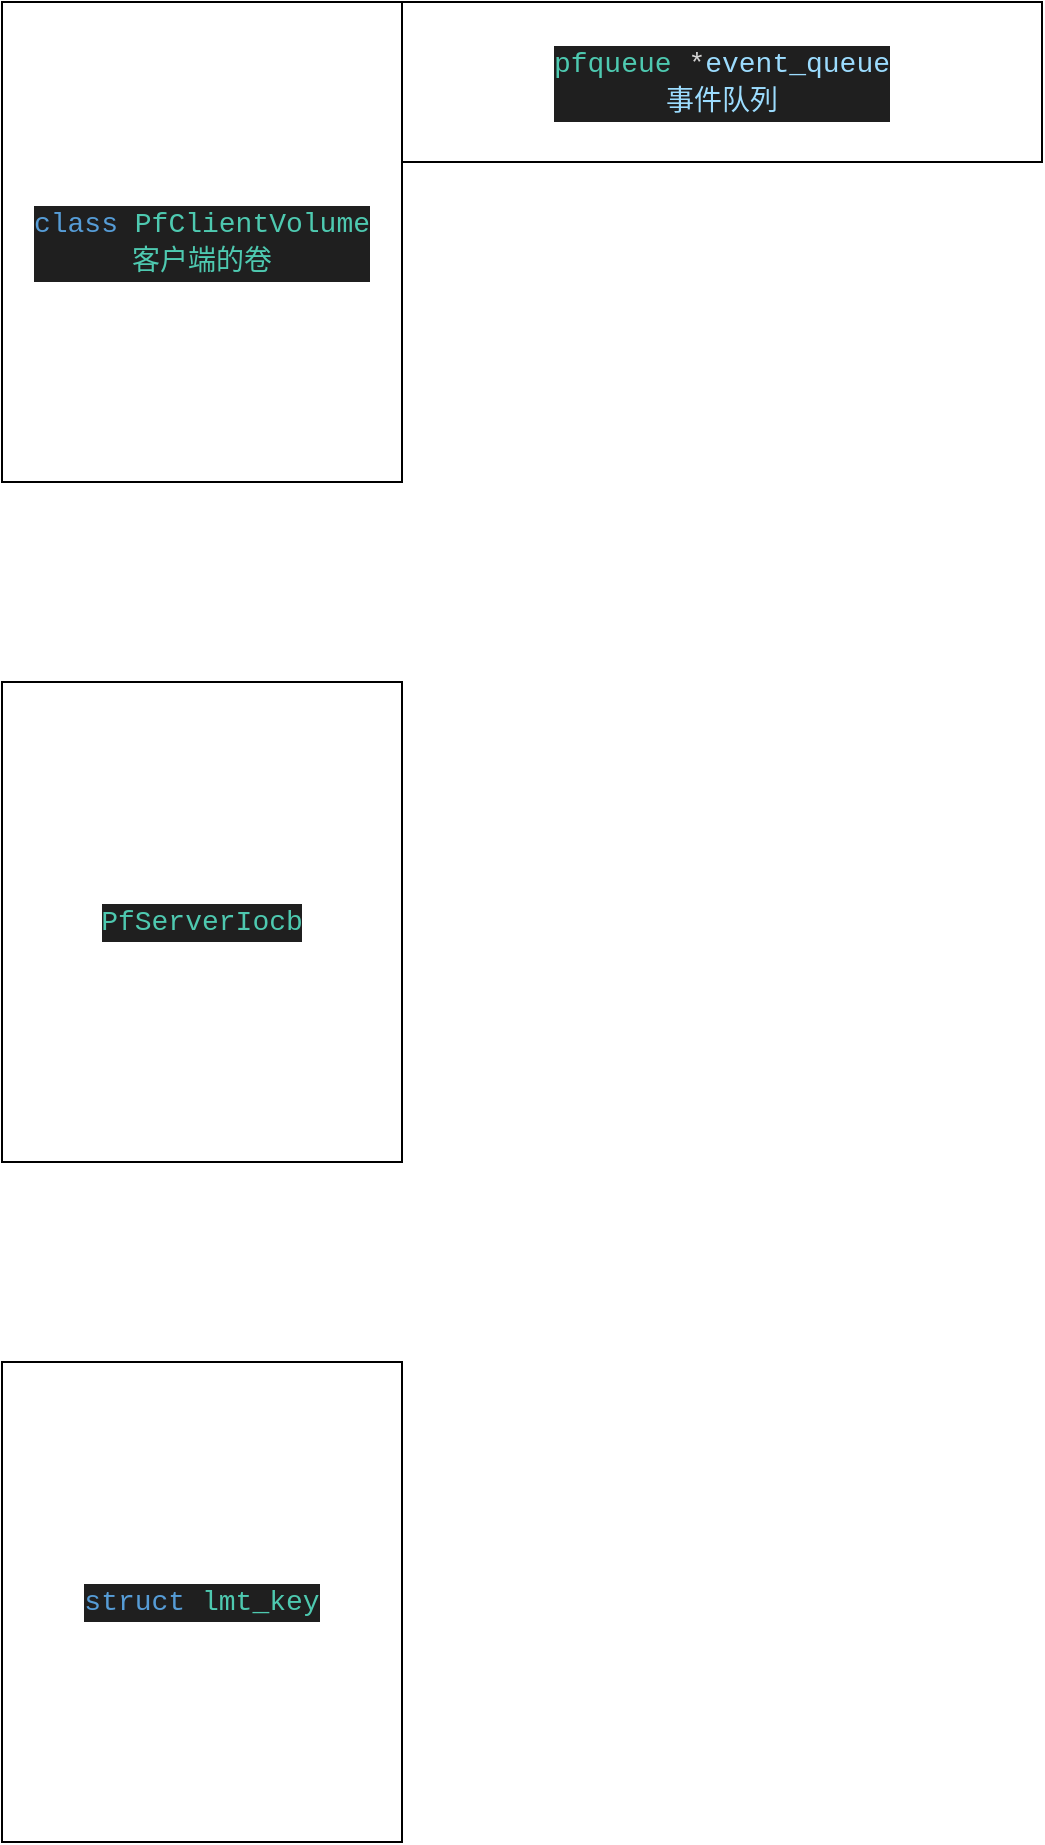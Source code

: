 <mxfile>
    <diagram id="_XdDlrj5KnnNp_NigQH2" name="pf">
        <mxGraphModel dx="868" dy="645" grid="1" gridSize="10" guides="1" tooltips="1" connect="1" arrows="1" fold="1" page="1" pageScale="1" pageWidth="850" pageHeight="1100" math="0" shadow="0">
            <root>
                <mxCell id="0"/>
                <mxCell id="1" parent="0"/>
                <mxCell id="2" value="&lt;div style=&quot;color: rgb(204, 204, 204); background-color: rgb(31, 31, 31); font-family: Consolas, &amp;quot;Courier New&amp;quot;, monospace; font-size: 14px; line-height: 19px;&quot;&gt;&lt;span style=&quot;color: #569cd6;&quot;&gt;class&lt;/span&gt; &lt;span style=&quot;color: #4ec9b0;&quot;&gt;PfClientVolume&lt;/span&gt;&lt;/div&gt;&lt;div style=&quot;background-color: rgb(31, 31, 31); font-family: Consolas, &amp;quot;Courier New&amp;quot;, monospace; font-size: 14px; line-height: 19px;&quot;&gt;&lt;font color=&quot;#4ec9b0&quot;&gt;客户端的卷&lt;/font&gt;&lt;/div&gt;" style="whiteSpace=wrap;html=1;" parent="1" vertex="1">
                    <mxGeometry x="40" y="160" width="200" height="240" as="geometry"/>
                </mxCell>
                <mxCell id="3" value="&lt;div style=&quot;color: rgb(204, 204, 204); background-color: rgb(31, 31, 31); font-family: Consolas, &amp;quot;Courier New&amp;quot;, monospace; font-size: 14px; line-height: 19px;&quot;&gt;&lt;div style=&quot;line-height: 19px;&quot;&gt;&lt;span style=&quot;color: #4ec9b0;&quot;&gt;pfqueue&lt;/span&gt; &lt;span style=&quot;color: #d4d4d4;&quot;&gt;*&lt;/span&gt;&lt;span style=&quot;color: #9cdcfe;&quot;&gt;event_queue&lt;/span&gt;&lt;/div&gt;&lt;div style=&quot;line-height: 19px;&quot;&gt;&lt;span style=&quot;color: #9cdcfe;&quot;&gt;事件队列&lt;/span&gt;&lt;/div&gt;&lt;/div&gt;" style="whiteSpace=wrap;html=1;" parent="1" vertex="1">
                    <mxGeometry x="240" y="160" width="320" height="80" as="geometry"/>
                </mxCell>
                <mxCell id="4" value="&lt;div style=&quot;color: rgb(204, 204, 204); background-color: rgb(31, 31, 31); font-family: Consolas, &amp;quot;Courier New&amp;quot;, monospace; font-size: 14px; line-height: 19px;&quot;&gt;&lt;div style=&quot;line-height: 19px;&quot;&gt;&lt;span style=&quot;color: #4ec9b0;&quot;&gt;PfServerIocb&lt;/span&gt;&lt;/div&gt;&lt;/div&gt;" style="whiteSpace=wrap;html=1;" parent="1" vertex="1">
                    <mxGeometry x="40" y="500" width="200" height="240" as="geometry"/>
                </mxCell>
                <mxCell id="5" value="&lt;div style=&quot;color: rgb(204, 204, 204); background-color: rgb(31, 31, 31); font-family: Consolas, &amp;quot;Courier New&amp;quot;, monospace; font-size: 14px; line-height: 19px;&quot;&gt;&lt;div style=&quot;line-height: 19px;&quot;&gt;&lt;div style=&quot;line-height: 19px;&quot;&gt;&lt;span style=&quot;color: #569cd6;&quot;&gt;struct&lt;/span&gt; &lt;span style=&quot;color: #4ec9b0;&quot;&gt;lmt_key&lt;/span&gt;&lt;/div&gt;&lt;/div&gt;&lt;/div&gt;" style="whiteSpace=wrap;html=1;" parent="1" vertex="1">
                    <mxGeometry x="40" y="840" width="200" height="240" as="geometry"/>
                </mxCell>
            </root>
        </mxGraphModel>
    </diagram>
    <diagram id="NJCMrI-m0Pf7HTj7ZGS1" name="IO路径">
        <mxGraphModel dx="1251" dy="494" grid="1" gridSize="10" guides="1" tooltips="1" connect="1" arrows="1" fold="1" page="1" pageScale="1" pageWidth="850" pageHeight="1100" math="0" shadow="0">
            <root>
                <mxCell id="0"/>
                <mxCell id="1" parent="0"/>
                <mxCell id="u47JGFMZX7N7kAhgw0kS-15" style="edgeStyle=orthogonalEdgeStyle;html=1;exitX=1;exitY=0.5;exitDx=0;exitDy=0;" edge="1" parent="1" source="D2eQF5u3EpJ_7Wb_huKd-1" target="u47JGFMZX7N7kAhgw0kS-14">
                    <mxGeometry relative="1" as="geometry"/>
                </mxCell>
                <mxCell id="u47JGFMZX7N7kAhgw0kS-32" style="edgeStyle=orthogonalEdgeStyle;html=1;exitX=1;exitY=0.5;exitDx=0;exitDy=0;" edge="1" parent="1" source="D2eQF5u3EpJ_7Wb_huKd-1" target="u47JGFMZX7N7kAhgw0kS-31">
                    <mxGeometry relative="1" as="geometry"/>
                </mxCell>
                <mxCell id="D2eQF5u3EpJ_7Wb_huKd-1" value="&lt;div style=&quot;color: rgb(204, 204, 204); background-color: rgb(31, 31, 31); font-family: Consolas, &amp;quot;Courier New&amp;quot;, monospace; font-size: 14px; line-height: 19px;&quot;&gt;&lt;span style=&quot;color: #c586c0;&quot;&gt;pfs/src/pf_main.cpp&lt;/span&gt;&lt;/div&gt;&lt;div style=&quot;background-color: rgb(31, 31, 31); font-family: Consolas, &amp;quot;Courier New&amp;quot;, monospace; font-size: 14px; line-height: 19px;&quot;&gt;&lt;font color=&quot;#c586c0&quot;&gt;启动引擎/服务端&lt;/font&gt;&lt;/div&gt;" style="whiteSpace=wrap;html=1;" parent="1" vertex="1">
                    <mxGeometry x="1600" y="30" width="200" height="80" as="geometry"/>
                </mxCell>
                <mxCell id="D2eQF5u3EpJ_7Wb_huKd-4" style="edgeStyle=orthogonalEdgeStyle;html=1;exitX=0.5;exitY=1;exitDx=0;exitDy=0;" parent="1" source="D2eQF5u3EpJ_7Wb_huKd-2" target="D2eQF5u3EpJ_7Wb_huKd-3" edge="1">
                    <mxGeometry relative="1" as="geometry"/>
                </mxCell>
                <mxCell id="D2eQF5u3EpJ_7Wb_huKd-2" value="&lt;div style=&quot;color: rgb(204, 204, 204); background-color: rgb(31, 31, 31); font-family: Consolas, &amp;quot;Courier New&amp;quot;, monospace; font-size: 14px; line-height: 19px;&quot;&gt;&lt;div style=&quot;line-height: 19px;&quot;&gt;&lt;span style=&quot;color: #c586c0;&quot;&gt;common/src/pf_pfdd.cpp&lt;/span&gt; &lt;span style=&quot;color: #9cdcfe;&quot;&gt;-&amp;gt;&lt;/span&gt; &lt;span style=&quot;color: #9cdcfe;&quot;&gt;int&lt;/span&gt; &lt;span style=&quot;color: #9cdcfe;&quot;&gt;main(int&lt;/span&gt; &lt;span style=&quot;color: #9cdcfe;&quot;&gt;argc,&lt;/span&gt; &lt;span style=&quot;color: #9cdcfe;&quot;&gt;char*&lt;/span&gt; &lt;span style=&quot;color: #9cdcfe;&quot;&gt;argv[])&lt;/span&gt;&lt;/div&gt;&lt;div style=&quot;line-height: 19px;&quot;&gt;&lt;span style=&quot;color: #9cdcfe;&quot;&gt;客户端写IO入口&lt;/span&gt;&lt;/div&gt;&lt;/div&gt;" style="whiteSpace=wrap;html=1;" parent="1" vertex="1">
                    <mxGeometry x="40" y="40" width="280" height="80" as="geometry"/>
                </mxCell>
                <mxCell id="D2eQF5u3EpJ_7Wb_huKd-7" style="edgeStyle=orthogonalEdgeStyle;html=1;" parent="1" source="D2eQF5u3EpJ_7Wb_huKd-3" target="D2eQF5u3EpJ_7Wb_huKd-6" edge="1">
                    <mxGeometry relative="1" as="geometry"/>
                </mxCell>
                <mxCell id="D2eQF5u3EpJ_7Wb_huKd-8" style="edgeStyle=orthogonalEdgeStyle;html=1;exitX=0.5;exitY=1;exitDx=0;exitDy=0;entryX=0.5;entryY=0;entryDx=0;entryDy=0;" parent="1" source="D2eQF5u3EpJ_7Wb_huKd-3" target="D2eQF5u3EpJ_7Wb_huKd-5" edge="1">
                    <mxGeometry relative="1" as="geometry"/>
                </mxCell>
                <mxCell id="u47JGFMZX7N7kAhgw0kS-2" style="edgeStyle=orthogonalEdgeStyle;html=1;exitX=0.75;exitY=1;exitDx=0;exitDy=0;entryX=0;entryY=0.5;entryDx=0;entryDy=0;dashed=1;dashPattern=1 4;" edge="1" parent="1" source="D2eQF5u3EpJ_7Wb_huKd-3" target="D2eQF5u3EpJ_7Wb_huKd-9">
                    <mxGeometry relative="1" as="geometry">
                        <Array as="points">
                            <mxPoint x="250" y="270"/>
                            <mxPoint x="550" y="270"/>
                            <mxPoint x="550" y="400"/>
                        </Array>
                    </mxGeometry>
                </mxCell>
                <mxCell id="D2eQF5u3EpJ_7Wb_huKd-3" value="&lt;div style=&quot;background-color: rgb(31, 31, 31); font-family: Consolas, &amp;quot;Courier New&amp;quot;, monospace; font-size: 14px; line-height: 19px;&quot;&gt;&lt;div style=&quot;line-height: 19px;&quot;&gt;&lt;div style=&quot;color: rgb(204, 204, 204); line-height: 19px;&quot;&gt;&lt;span style=&quot;color: #9cdcfe;&quot;&gt;pf_open_volume&lt;/span&gt;&lt;/div&gt;&lt;div style=&quot;line-height: 19px;&quot;&gt;&lt;font color=&quot;#9cdcfe&quot;&gt;打开卷&lt;/font&gt;&lt;/div&gt;&lt;/div&gt;&lt;/div&gt;" style="whiteSpace=wrap;html=1;" parent="1" vertex="1">
                    <mxGeometry x="40" y="160" width="280" height="40" as="geometry"/>
                </mxCell>
                <mxCell id="D2eQF5u3EpJ_7Wb_huKd-11" style="edgeStyle=orthogonalEdgeStyle;html=1;exitX=1;exitY=0.5;exitDx=0;exitDy=0;entryX=0;entryY=0.5;entryDx=0;entryDy=0;dashed=1;dashPattern=1 4;" parent="1" source="D2eQF5u3EpJ_7Wb_huKd-5" target="u47JGFMZX7N7kAhgw0kS-1" edge="1">
                    <mxGeometry relative="1" as="geometry"/>
                </mxCell>
                <mxCell id="D2eQF5u3EpJ_7Wb_huKd-5" value="&lt;div style=&quot;color: rgb(204, 204, 204); background-color: rgb(31, 31, 31); font-family: Consolas, &amp;quot;Courier New&amp;quot;, monospace; font-size: 14px; line-height: 19px;&quot;&gt;&lt;div style=&quot;line-height: 19px;&quot;&gt;&lt;div style=&quot;line-height: 19px;&quot;&gt;&lt;div style=&quot;line-height: 19px;&quot;&gt;&lt;span style=&quot;color: #9cdcfe;&quot;&gt;volume-&amp;gt;event_queue-&amp;gt;post_event(&lt;/span&gt; &lt;span style=&quot;color: #9cdcfe;&quot;&gt;EVT_IO_REQ,&lt;/span&gt; &lt;span style=&quot;color: #9cdcfe;&quot;&gt;0,&lt;/span&gt; &lt;span style=&quot;color: #9cdcfe;&quot;&gt;io,&lt;/span&gt; &lt;span style=&quot;color: #9cdcfe;&quot;&gt;volume)&lt;/span&gt;&lt;/div&gt;&lt;div style=&quot;line-height: 19px;&quot;&gt;&lt;span style=&quot;color: #9cdcfe;&quot;&gt;提交写IO事件&lt;/span&gt;&lt;/div&gt;&lt;/div&gt;&lt;/div&gt;&lt;/div&gt;" style="whiteSpace=wrap;html=1;" parent="1" vertex="1">
                    <mxGeometry x="40" y="290" width="280" height="70" as="geometry"/>
                </mxCell>
                <mxCell id="D2eQF5u3EpJ_7Wb_huKd-10" style="edgeStyle=orthogonalEdgeStyle;html=1;exitX=0.5;exitY=1;exitDx=0;exitDy=0;" parent="1" source="D2eQF5u3EpJ_7Wb_huKd-6" target="D2eQF5u3EpJ_7Wb_huKd-9" edge="1">
                    <mxGeometry relative="1" as="geometry"/>
                </mxCell>
                <mxCell id="D2eQF5u3EpJ_7Wb_huKd-6" value="&lt;div style=&quot;color: rgb(204, 204, 204); background-color: rgb(31, 31, 31); font-family: Consolas, &amp;quot;Courier New&amp;quot;, monospace; font-size: 14px; line-height: 19px;&quot;&gt;&lt;div style=&quot;line-height: 19px;&quot;&gt;&lt;div style=&quot;line-height: 19px;&quot;&gt;&lt;div style=&quot;line-height: 19px;&quot;&gt;&lt;span style=&quot;color: #9cdcfe;&quot;&gt;PfClientVolume::process_event&lt;/span&gt;&lt;/div&gt;&lt;/div&gt;&lt;/div&gt;&lt;/div&gt;" style="whiteSpace=wrap;html=1;" parent="1" vertex="1">
                    <mxGeometry x="710" y="260" width="280" height="40" as="geometry"/>
                </mxCell>
                <mxCell id="D2eQF5u3EpJ_7Wb_huKd-9" value="&lt;div style=&quot;color: rgb(204, 204, 204); background-color: rgb(31, 31, 31); font-family: Consolas, &amp;quot;Courier New&amp;quot;, monospace; font-size: 14px; line-height: 19px;&quot;&gt;&lt;div style=&quot;line-height: 19px;&quot;&gt;&lt;div style=&quot;line-height: 19px;&quot;&gt;&lt;div style=&quot;line-height: 19px;&quot;&gt;&lt;div style=&quot;line-height: 19px;&quot;&gt;&lt;span style=&quot;color: #c586c0;&quot;&gt;struct&lt;/span&gt; &lt;span style=&quot;color: #9cdcfe;&quot;&gt;PfConnection*&lt;/span&gt; &lt;span style=&quot;color: #9cdcfe;&quot;&gt;conn&lt;/span&gt; &lt;span style=&quot;color: #9cdcfe;&quot;&gt;=&lt;/span&gt; &lt;span style=&quot;color: #9cdcfe;&quot;&gt;get_shard_conn(shard_index)&lt;/span&gt;&lt;/div&gt;&lt;/div&gt;&lt;/div&gt;&lt;/div&gt;&lt;/div&gt;" style="whiteSpace=wrap;html=1;" parent="1" vertex="1">
                    <mxGeometry x="710" y="380" width="280" height="40" as="geometry"/>
                </mxCell>
                <mxCell id="u47JGFMZX7N7kAhgw0kS-4" style="edgeStyle=orthogonalEdgeStyle;html=1;exitX=1;exitY=0.5;exitDx=0;exitDy=0;" edge="1" parent="1" source="u47JGFMZX7N7kAhgw0kS-1" target="u47JGFMZX7N7kAhgw0kS-3">
                    <mxGeometry relative="1" as="geometry"/>
                </mxCell>
                <mxCell id="u47JGFMZX7N7kAhgw0kS-1" value="&lt;div style=&quot;color: rgb(204, 204, 204); background-color: rgb(31, 31, 31); font-family: Consolas, &amp;quot;Courier New&amp;quot;, monospace; font-size: 14px; line-height: 19px;&quot;&gt;&lt;div style=&quot;line-height: 19px;&quot;&gt;&lt;div style=&quot;line-height: 19px;&quot;&gt;&lt;div style=&quot;line-height: 19px;&quot;&gt;&lt;div style=&quot;line-height: 19px;&quot;&gt;&lt;div style=&quot;line-height: 19px;&quot;&gt;&lt;span style=&quot;color: #c586c0;&quot;&gt;case&lt;/span&gt; &lt;span style=&quot;color: #9cdcfe;&quot;&gt;EVT_IO_REQ&lt;/span&gt;&lt;/div&gt;&lt;/div&gt;&lt;/div&gt;&lt;/div&gt;&lt;/div&gt;&lt;/div&gt;" style="whiteSpace=wrap;html=1;" vertex="1" parent="1">
                    <mxGeometry x="710" y="460" width="280" height="40" as="geometry"/>
                </mxCell>
                <mxCell id="u47JGFMZX7N7kAhgw0kS-6" style="edgeStyle=orthogonalEdgeStyle;html=1;entryX=0.5;entryY=0;entryDx=0;entryDy=0;" edge="1" parent="1" source="u47JGFMZX7N7kAhgw0kS-3" target="u47JGFMZX7N7kAhgw0kS-5">
                    <mxGeometry relative="1" as="geometry"/>
                </mxCell>
                <mxCell id="u47JGFMZX7N7kAhgw0kS-9" style="edgeStyle=orthogonalEdgeStyle;html=1;" edge="1" parent="1" source="u47JGFMZX7N7kAhgw0kS-3" target="u47JGFMZX7N7kAhgw0kS-7">
                    <mxGeometry relative="1" as="geometry"/>
                </mxCell>
                <mxCell id="u47JGFMZX7N7kAhgw0kS-3" value="&lt;div style=&quot;color: rgb(204, 204, 204); background-color: rgb(31, 31, 31); font-family: Consolas, &amp;quot;Courier New&amp;quot;, monospace; font-size: 14px; line-height: 19px;&quot;&gt;&lt;div style=&quot;line-height: 19px;&quot;&gt;&lt;div style=&quot;line-height: 19px;&quot;&gt;&lt;div style=&quot;line-height: 19px;&quot;&gt;&lt;div style=&quot;line-height: 19px;&quot;&gt;&lt;div style=&quot;line-height: 19px;&quot;&gt;&lt;div style=&quot;line-height: 19px;&quot;&gt;&lt;div style=&quot;line-height: 19px;&quot;&gt;&lt;span style=&quot;color: #c586c0;&quot;&gt;PfClientIocb*&lt;/span&gt; &lt;span style=&quot;color: #9cdcfe;&quot;&gt;io&lt;/span&gt; &lt;span style=&quot;color: #9cdcfe;&quot;&gt;=&lt;/span&gt; &lt;span style=&quot;color: #9cdcfe;&quot;&gt;(PfClientIocb*)arg_p&lt;/span&gt;&lt;/div&gt;&lt;/div&gt;&lt;/div&gt;&lt;/div&gt;&lt;/div&gt;&lt;/div&gt;&lt;/div&gt;&lt;/div&gt;" style="whiteSpace=wrap;html=1;" vertex="1" parent="1">
                    <mxGeometry x="1020" y="580" width="280" height="40" as="geometry"/>
                </mxCell>
                <mxCell id="u47JGFMZX7N7kAhgw0kS-5" value="&lt;div style=&quot;color: rgb(204, 204, 204); background-color: rgb(31, 31, 31); font-family: Consolas, &amp;quot;Courier New&amp;quot;, monospace; font-size: 14px; line-height: 19px;&quot;&gt;&lt;div style=&quot;line-height: 19px;&quot;&gt;&lt;div style=&quot;line-height: 19px;&quot;&gt;&lt;div style=&quot;line-height: 19px;&quot;&gt;&lt;div style=&quot;line-height: 19px;&quot;&gt;&lt;div style=&quot;line-height: 19px;&quot;&gt;&lt;div style=&quot;line-height: 19px;&quot;&gt;&lt;div style=&quot;line-height: 19px;&quot;&gt;&lt;div style=&quot;line-height: 19px;&quot;&gt;&lt;span style=&quot;color: #c586c0;&quot;&gt;if(shards[shard_index].is_local)&lt;/span&gt; &lt;span style=&quot;color: #9cdcfe;&quot;&gt;-&amp;gt;&lt;/span&gt; &lt;span style=&quot;color: #9cdcfe;&quot;&gt;本地落盘&lt;/span&gt;&lt;/div&gt;&lt;/div&gt;&lt;/div&gt;&lt;/div&gt;&lt;/div&gt;&lt;/div&gt;&lt;/div&gt;&lt;/div&gt;&lt;/div&gt;" style="whiteSpace=wrap;html=1;" vertex="1" parent="1">
                    <mxGeometry x="1240" y="710" width="280" height="60" as="geometry"/>
                </mxCell>
                <mxCell id="u47JGFMZX7N7kAhgw0kS-11" style="edgeStyle=orthogonalEdgeStyle;html=1;exitX=0.5;exitY=1;exitDx=0;exitDy=0;entryX=0.5;entryY=0;entryDx=0;entryDy=0;" edge="1" parent="1" source="u47JGFMZX7N7kAhgw0kS-7" target="u47JGFMZX7N7kAhgw0kS-10">
                    <mxGeometry relative="1" as="geometry"/>
                </mxCell>
                <mxCell id="u47JGFMZX7N7kAhgw0kS-7" value="&lt;div style=&quot;background-color: rgb(31, 31, 31); font-family: Consolas, &amp;quot;Courier New&amp;quot;, monospace; font-size: 14px; line-height: 19px;&quot;&gt;&lt;div style=&quot;line-height: 19px;&quot;&gt;&lt;div style=&quot;line-height: 19px;&quot;&gt;&lt;div style=&quot;line-height: 19px;&quot;&gt;&lt;div style=&quot;line-height: 19px;&quot;&gt;&lt;div style=&quot;line-height: 19px;&quot;&gt;&lt;div style=&quot;line-height: 19px;&quot;&gt;&lt;div style=&quot;line-height: 19px;&quot;&gt;&lt;div style=&quot;color: rgb(204, 204, 204); line-height: 19px;&quot;&gt;非本地落盘&lt;/div&gt;&lt;div style=&quot;color: rgb(204, 204, 204); line-height: 19px;&quot;&gt;&lt;div style=&quot;line-height: 19px;&quot;&gt;&lt;span style=&quot;color: #9cdcfe;&quot;&gt;get_shard_conn&lt;/span&gt;&lt;/div&gt;&lt;div style=&quot;line-height: 19px;&quot;&gt;&lt;span style=&quot;color: #9cdcfe;&quot;&gt;获取连接&lt;/span&gt;&lt;/div&gt;&lt;/div&gt;&lt;/div&gt;&lt;/div&gt;&lt;/div&gt;&lt;/div&gt;&lt;/div&gt;&lt;/div&gt;&lt;/div&gt;&lt;/div&gt;" style="whiteSpace=wrap;html=1;" vertex="1" parent="1">
                    <mxGeometry x="1020" y="830" width="280" height="60" as="geometry"/>
                </mxCell>
                <mxCell id="u47JGFMZX7N7kAhgw0kS-10" value="&lt;div style=&quot;background-color: rgb(31, 31, 31); font-family: Consolas, &amp;quot;Courier New&amp;quot;, monospace; font-size: 14px; line-height: 19px;&quot;&gt;&lt;div style=&quot;line-height: 19px;&quot;&gt;&lt;div style=&quot;line-height: 19px;&quot;&gt;&lt;div style=&quot;line-height: 19px;&quot;&gt;&lt;div style=&quot;line-height: 19px;&quot;&gt;&lt;div style=&quot;line-height: 19px;&quot;&gt;&lt;div style=&quot;line-height: 19px;&quot;&gt;&lt;div style=&quot;line-height: 19px;&quot;&gt;&lt;div style=&quot;line-height: 19px;&quot;&gt;&lt;div style=&quot;color: rgb(204, 204, 204); line-height: 19px;&quot;&gt;&lt;div style=&quot;line-height: 19px;&quot;&gt;&lt;span style=&quot;color: #c586c0;&quot;&gt;buf-&amp;gt;wr_op&lt;/span&gt; &lt;span style=&quot;color: #9cdcfe;&quot;&gt;=&lt;/span&gt; &lt;span style=&quot;color: #9cdcfe;&quot;&gt;RDMA_WR_SEND&lt;/span&gt; &lt;span style=&quot;color: #9cdcfe;&quot;&gt;-&amp;gt;&lt;/span&gt; &lt;span style=&quot;color: #9cdcfe;&quot;&gt;设置IO操作为发送(即发送BULK描述信息)&lt;/span&gt;&lt;/div&gt;&lt;/div&gt;&lt;div style=&quot;color: rgb(204, 204, 204); line-height: 19px;&quot;&gt;&lt;span style=&quot;color: #c586c0;&quot;&gt;wr.opcode&lt;/span&gt; &lt;span style=&quot;color: #9cdcfe;&quot;&gt;=&lt;/span&gt; &lt;span style=&quot;color: #9cdcfe;&quot;&gt;IBV_WR_SEND&lt;/span&gt;&lt;/div&gt;&lt;div style=&quot;line-height: 19px;&quot;&gt;&lt;div style=&quot;color: rgb(204, 204, 204); line-height: 19px;&quot;&gt;&lt;span style=&quot;color: #c586c0;&quot;&gt;ibv_post_send&lt;/span&gt;&lt;/div&gt;&lt;div style=&quot;line-height: 19px;&quot;&gt;&lt;font color=&quot;#c586c0&quot;&gt;提交IO的工作请求&lt;/font&gt;&lt;/div&gt;&lt;/div&gt;&lt;/div&gt;&lt;/div&gt;&lt;/div&gt;&lt;/div&gt;&lt;/div&gt;&lt;/div&gt;&lt;/div&gt;&lt;/div&gt;&lt;/div&gt;" style="whiteSpace=wrap;html=1;" vertex="1" parent="1">
                    <mxGeometry x="1020" y="960" width="280" height="100" as="geometry"/>
                </mxCell>
                <mxCell id="u47JGFMZX7N7kAhgw0kS-17" style="edgeStyle=orthogonalEdgeStyle;html=1;" edge="1" parent="1" target="u47JGFMZX7N7kAhgw0kS-16">
                    <mxGeometry relative="1" as="geometry">
                        <mxPoint x="1875" y="460" as="sourcePoint"/>
                    </mxGeometry>
                </mxCell>
                <mxCell id="u47JGFMZX7N7kAhgw0kS-26" style="edgeStyle=orthogonalEdgeStyle;html=1;exitX=0;exitY=0.5;exitDx=0;exitDy=0;entryX=0;entryY=0.5;entryDx=0;entryDy=0;" edge="1" parent="1" source="u47JGFMZX7N7kAhgw0kS-14" target="u47JGFMZX7N7kAhgw0kS-21">
                    <mxGeometry relative="1" as="geometry">
                        <Array as="points">
                            <mxPoint x="1720" y="440"/>
                            <mxPoint x="1720" y="1050"/>
                        </Array>
                    </mxGeometry>
                </mxCell>
                <mxCell id="u47JGFMZX7N7kAhgw0kS-30" style="edgeStyle=orthogonalEdgeStyle;html=1;exitX=0;exitY=0.5;exitDx=0;exitDy=0;entryX=0;entryY=0.5;entryDx=0;entryDy=0;" edge="1" parent="1" source="u47JGFMZX7N7kAhgw0kS-14" target="u47JGFMZX7N7kAhgw0kS-28">
                    <mxGeometry relative="1" as="geometry">
                        <Array as="points">
                            <mxPoint x="1720" y="440"/>
                            <mxPoint x="1720" y="1370"/>
                        </Array>
                    </mxGeometry>
                </mxCell>
                <mxCell id="u47JGFMZX7N7kAhgw0kS-14" value="&lt;div style=&quot;color: rgb(204, 204, 204); background-color: rgb(31, 31, 31); font-family: Consolas, &amp;quot;Courier New&amp;quot;, monospace; font-size: 14px; line-height: 19px;&quot;&gt;&lt;div style=&quot;line-height: 19px;&quot;&gt;&lt;span style=&quot;color: #dcdcaa;&quot;&gt;...&lt;/span&gt;&lt;/div&gt;&lt;div style=&quot;line-height: 19px;&quot;&gt;&lt;span style=&quot;color: #dcdcaa;&quot;&gt;server_on_rdma_network_done&lt;/span&gt;&lt;/div&gt;&lt;div style=&quot;line-height: 19px;&quot;&gt;&lt;span style=&quot;color: #dcdcaa;&quot;&gt;服务端从完成队列中获取到消息&lt;/span&gt;&lt;/div&gt;&lt;/div&gt;" style="whiteSpace=wrap;html=1;" vertex="1" parent="1">
                    <mxGeometry x="1760" y="410" width="230" height="60" as="geometry"/>
                </mxCell>
                <mxCell id="u47JGFMZX7N7kAhgw0kS-20" style="edgeStyle=orthogonalEdgeStyle;html=1;exitX=1;exitY=0.5;exitDx=0;exitDy=0;" edge="1" parent="1" source="u47JGFMZX7N7kAhgw0kS-16" target="u47JGFMZX7N7kAhgw0kS-19">
                    <mxGeometry relative="1" as="geometry"/>
                </mxCell>
                <mxCell id="u47JGFMZX7N7kAhgw0kS-16" value="&lt;div style=&quot;color: rgb(204, 204, 204); background-color: rgb(31, 31, 31); font-family: Consolas, &amp;quot;Courier New&amp;quot;, monospace; font-size: 14px; line-height: 19px;&quot;&gt;&lt;div style=&quot;line-height: 19px;&quot;&gt;&lt;div style=&quot;line-height: 19px;&quot;&gt;&lt;span style=&quot;color: #c586c0;&quot;&gt;else&lt;/span&gt; &lt;span style=&quot;color: #c586c0;&quot;&gt;if&lt;/span&gt;(&lt;span style=&quot;color: #9cdcfe;&quot;&gt;bd&lt;/span&gt;-&amp;gt;&lt;span style=&quot;color: #9cdcfe;&quot;&gt;wr_op&lt;/span&gt; &lt;span style=&quot;color: #d4d4d4;&quot;&gt;==&lt;/span&gt; &lt;span style=&quot;color: #4ec9b0;&quot;&gt;WrOpcode&lt;/span&gt;::&lt;span style=&quot;color: #4fc1ff;&quot;&gt;RDMA_WR_SEND&lt;/span&gt;)&lt;/div&gt;&lt;/div&gt;&lt;/div&gt;" style="whiteSpace=wrap;html=1;" vertex="1" parent="1">
                    <mxGeometry x="1760" y="690" width="230" height="60" as="geometry"/>
                </mxCell>
                <mxCell id="u47JGFMZX7N7kAhgw0kS-18" style="edgeStyle=orthogonalEdgeStyle;html=1;entryX=0;entryY=0.5;entryDx=0;entryDy=0;dashed=1;dashPattern=1 4;" edge="1" parent="1" source="u47JGFMZX7N7kAhgw0kS-10" target="u47JGFMZX7N7kAhgw0kS-16">
                    <mxGeometry relative="1" as="geometry">
                        <mxPoint x="1370" y="1000" as="sourcePoint"/>
                        <mxPoint x="1760" y="1155" as="targetPoint"/>
                        <Array as="points">
                            <mxPoint x="1630" y="1010"/>
                            <mxPoint x="1630" y="720"/>
                        </Array>
                    </mxGeometry>
                </mxCell>
                <mxCell id="u47JGFMZX7N7kAhgw0kS-22" style="edgeStyle=orthogonalEdgeStyle;html=1;exitX=0.5;exitY=1;exitDx=0;exitDy=0;" edge="1" parent="1" source="u47JGFMZX7N7kAhgw0kS-19" target="u47JGFMZX7N7kAhgw0kS-21">
                    <mxGeometry relative="1" as="geometry"/>
                </mxCell>
                <mxCell id="u47JGFMZX7N7kAhgw0kS-19" value="&lt;div style=&quot;color: rgb(204, 204, 204); background-color: rgb(31, 31, 31); font-family: Consolas, &amp;quot;Courier New&amp;quot;, monospace; font-size: 14px; line-height: 19px;&quot;&gt;&lt;div style=&quot;line-height: 19px;&quot;&gt;&lt;div style=&quot;line-height: 19px;&quot;&gt;&lt;div style=&quot;line-height: 19px;&quot;&gt;&lt;span style=&quot;color: #9cdcfe;&quot;&gt;conn&lt;/span&gt;-&amp;gt;&lt;span style=&quot;color: #dcdcaa;&quot;&gt;post_recv&lt;/span&gt;(&lt;span style=&quot;color: #9cdcfe;&quot;&gt;iocb&lt;/span&gt;-&amp;gt;&lt;span style=&quot;color: #9cdcfe;&quot;&gt;cmd_bd&lt;/span&gt;)&lt;/div&gt;&lt;div style=&quot;line-height: 19px;&quot;&gt;接收客户端的IO描述&lt;/div&gt;&lt;/div&gt;&lt;/div&gt;&lt;/div&gt;" style="whiteSpace=wrap;html=1;" vertex="1" parent="1">
                    <mxGeometry x="1920" y="840" width="230" height="60" as="geometry"/>
                </mxCell>
                <mxCell id="u47JGFMZX7N7kAhgw0kS-25" style="edgeStyle=orthogonalEdgeStyle;html=1;exitX=1;exitY=0.5;exitDx=0;exitDy=0;" edge="1" parent="1" source="u47JGFMZX7N7kAhgw0kS-21" target="u47JGFMZX7N7kAhgw0kS-24">
                    <mxGeometry relative="1" as="geometry"/>
                </mxCell>
                <mxCell id="u47JGFMZX7N7kAhgw0kS-21" value="&lt;div style=&quot;color: rgb(204, 204, 204); background-color: rgb(31, 31, 31); font-family: Consolas, &amp;quot;Courier New&amp;quot;, monospace; font-size: 14px; line-height: 19px;&quot;&gt;&lt;div style=&quot;line-height: 19px;&quot;&gt;&lt;div style=&quot;line-height: 19px;&quot;&gt;&lt;div style=&quot;line-height: 19px;&quot;&gt;&lt;span style=&quot;color: #c586c0;&quot;&gt;if&lt;/span&gt;(&lt;span style=&quot;color: #9cdcfe;&quot;&gt;bd&lt;/span&gt;-&amp;gt;&lt;span style=&quot;color: #9cdcfe;&quot;&gt;wr_op&lt;/span&gt; &lt;span style=&quot;color: #d4d4d4;&quot;&gt;==&lt;/span&gt; &lt;span style=&quot;color: #4ec9b0;&quot;&gt;WrOpcode&lt;/span&gt;::&lt;span style=&quot;color: #4fc1ff;&quot;&gt;RDMA_WR_RECV&lt;/span&gt; )&lt;/div&gt;&lt;div style=&quot;line-height: 19px;&quot;&gt;接收客户端IO描述成功(长度为64字节)&lt;/div&gt;&lt;/div&gt;&lt;/div&gt;&lt;/div&gt;" style="whiteSpace=wrap;html=1;" vertex="1" parent="1">
                    <mxGeometry x="1760" y="1020" width="270" height="60" as="geometry"/>
                </mxCell>
                <mxCell id="u47JGFMZX7N7kAhgw0kS-24" value="&lt;div style=&quot;color: rgb(204, 204, 204); background-color: rgb(31, 31, 31); font-family: Consolas, &amp;quot;Courier New&amp;quot;, monospace; font-size: 14px; line-height: 19px;&quot;&gt;&lt;div style=&quot;line-height: 19px;&quot;&gt;&lt;div style=&quot;line-height: 19px;&quot;&gt;&lt;div style=&quot;line-height: 19px;&quot;&gt;&lt;div style=&quot;line-height: 19px;&quot;&gt;&lt;span style=&quot;color: #9cdcfe;&quot;&gt;conn&lt;/span&gt;-&amp;gt;&lt;span style=&quot;color: #dcdcaa;&quot;&gt;post_read&lt;/span&gt;&lt;/div&gt;&lt;div style=&quot;line-height: 19px;&quot;&gt;&lt;div style=&quot;line-height: 19px;&quot;&gt;&lt;span style=&quot;color: #c586c0;&quot;&gt;ibv_post_send&lt;/span&gt;&lt;/div&gt;&lt;/div&gt;&lt;div style=&quot;line-height: 19px;&quot;&gt;&lt;span style=&quot;color: #dcdcaa;&quot;&gt;将客户端数据读取过来(RDMA READ)&lt;/span&gt;&lt;/div&gt;&lt;/div&gt;&lt;/div&gt;&lt;/div&gt;&lt;/div&gt;" style="whiteSpace=wrap;html=1;" vertex="1" parent="1">
                    <mxGeometry x="1930" y="1180" width="230" height="60" as="geometry"/>
                </mxCell>
                <mxCell id="u47JGFMZX7N7kAhgw0kS-27" style="edgeStyle=orthogonalEdgeStyle;html=1;exitX=1;exitY=0.5;exitDx=0;exitDy=0;" edge="1" source="u47JGFMZX7N7kAhgw0kS-28" target="u47JGFMZX7N7kAhgw0kS-29" parent="1">
                    <mxGeometry relative="1" as="geometry"/>
                </mxCell>
                <mxCell id="u47JGFMZX7N7kAhgw0kS-28" value="&lt;div style=&quot;color: rgb(204, 204, 204); background-color: rgb(31, 31, 31); font-family: Consolas, &amp;quot;Courier New&amp;quot;, monospace; font-size: 14px; line-height: 19px;&quot;&gt;&lt;div style=&quot;line-height: 19px;&quot;&gt;&lt;div style=&quot;line-height: 19px;&quot;&gt;&lt;div style=&quot;line-height: 19px;&quot;&gt;&lt;div style=&quot;line-height: 19px;&quot;&gt;&lt;span style=&quot;color: #c586c0;&quot;&gt;else&lt;/span&gt; &lt;span style=&quot;color: #9cdcfe;&quot;&gt;if&lt;/span&gt; &lt;span style=&quot;color: #9cdcfe;&quot;&gt;(bd-&amp;gt;wr_op&lt;/span&gt; &lt;span style=&quot;color: #9cdcfe;&quot;&gt;==&lt;/span&gt; &lt;span style=&quot;color: #9cdcfe;&quot;&gt;WrOpcode::RDMA_WR_READ)&lt;/span&gt; &lt;span style=&quot;color: #9cdcfe;&quot;&gt;-&amp;gt;&lt;/span&gt; &lt;span style=&quot;color: #9cdcfe;&quot;&gt;读取客户端数据成功&lt;/span&gt;&lt;/div&gt;&lt;/div&gt;&lt;/div&gt;&lt;/div&gt;&lt;/div&gt;" style="whiteSpace=wrap;html=1;" vertex="1" parent="1">
                    <mxGeometry x="1760" y="1340" width="270" height="60" as="geometry"/>
                </mxCell>
                <mxCell id="u47JGFMZX7N7kAhgw0kS-29" value="&lt;div style=&quot;color: rgb(204, 204, 204); background-color: rgb(31, 31, 31); font-family: Consolas, &amp;quot;Courier New&amp;quot;, monospace; font-size: 14px; line-height: 19px;&quot;&gt;&lt;div style=&quot;line-height: 19px;&quot;&gt;&lt;div style=&quot;line-height: 19px;&quot;&gt;&lt;div style=&quot;line-height: 19px;&quot;&gt;&lt;div style=&quot;line-height: 19px;&quot;&gt;&lt;div style=&quot;line-height: 19px;&quot;&gt;&lt;span style=&quot;color: #c586c0;&quot;&gt;((PfSpdkQueue&lt;/span&gt; &lt;span style=&quot;color: #9cdcfe;&quot;&gt;*)(conn-&amp;gt;dispatcher-&amp;gt;event_queue))-&amp;gt;post_event_locked(EVT_IO_REQ,&lt;/span&gt; &lt;span style=&quot;color: #9cdcfe;&quot;&gt;0,&lt;/span&gt; &lt;span style=&quot;color: #9cdcfe;&quot;&gt;iocb)&lt;/span&gt;&lt;/div&gt;&lt;div style=&quot;line-height: 19px;&quot;&gt;&lt;span style=&quot;color: #9cdcfe;&quot;&gt;SPDK引擎,提交IO到分发器&lt;/span&gt;&lt;/div&gt;&lt;/div&gt;&lt;/div&gt;&lt;/div&gt;&lt;/div&gt;&lt;/div&gt;" style="whiteSpace=wrap;html=1;" vertex="1" parent="1">
                    <mxGeometry x="1930" y="1500" width="310" height="80" as="geometry"/>
                </mxCell>
                <mxCell id="u47JGFMZX7N7kAhgw0kS-34" style="edgeStyle=orthogonalEdgeStyle;html=1;entryX=0;entryY=0.5;entryDx=0;entryDy=0;exitX=0;exitY=0.5;exitDx=0;exitDy=0;" edge="1" parent="1" source="u47JGFMZX7N7kAhgw0kS-31" target="u47JGFMZX7N7kAhgw0kS-33">
                    <mxGeometry relative="1" as="geometry"/>
                </mxCell>
                <mxCell id="u47JGFMZX7N7kAhgw0kS-40" style="edgeStyle=orthogonalEdgeStyle;html=1;exitX=0;exitY=0.5;exitDx=0;exitDy=0;entryX=0;entryY=0.5;entryDx=0;entryDy=0;" edge="1" parent="1" source="u47JGFMZX7N7kAhgw0kS-31" target="u47JGFMZX7N7kAhgw0kS-39">
                    <mxGeometry relative="1" as="geometry"/>
                </mxCell>
                <mxCell id="u47JGFMZX7N7kAhgw0kS-31" value="&lt;div style=&quot;color: rgb(204, 204, 204); background-color: rgb(31, 31, 31); font-family: Consolas, &amp;quot;Courier New&amp;quot;, monospace; font-size: 14px; line-height: 19px;&quot;&gt;&lt;div style=&quot;line-height: 19px;&quot;&gt;&lt;div style=&quot;line-height: 19px;&quot;&gt;&lt;div&gt;&lt;span style=&quot;color: #c586c0;&quot;&gt;分发器处理事件&lt;/span&gt;&lt;/div&gt;&lt;div&gt;&lt;span style=&quot;color: #c586c0;&quot;&gt;int&lt;/span&gt; &lt;span style=&quot;color: #9cdcfe;&quot;&gt;PfDispatcher::process_event&lt;/span&gt;&lt;/div&gt;&lt;/div&gt;&lt;/div&gt;&lt;/div&gt;" style="whiteSpace=wrap;html=1;" vertex="1" parent="1">
                    <mxGeometry x="2440" y="410" width="280" height="60" as="geometry"/>
                </mxCell>
                <mxCell id="u47JGFMZX7N7kAhgw0kS-36" style="edgeStyle=orthogonalEdgeStyle;html=1;exitX=1;exitY=0.5;exitDx=0;exitDy=0;" edge="1" parent="1" source="u47JGFMZX7N7kAhgw0kS-33" target="u47JGFMZX7N7kAhgw0kS-35">
                    <mxGeometry relative="1" as="geometry"/>
                </mxCell>
                <mxCell id="u47JGFMZX7N7kAhgw0kS-33" value="&lt;div style=&quot;color: rgb(204, 204, 204); background-color: rgb(31, 31, 31); font-family: Consolas, &amp;quot;Courier New&amp;quot;, monospace; font-size: 14px; line-height: 19px;&quot;&gt;&lt;div style=&quot;line-height: 19px;&quot;&gt;&lt;div style=&quot;line-height: 19px;&quot;&gt;&lt;div style=&quot;line-height: 19px;&quot;&gt;&lt;span style=&quot;color: #c586c0;&quot;&gt;case&lt;/span&gt; &lt;span style=&quot;color: #9cdcfe;&quot;&gt;EVT_IO_REQ&lt;/span&gt;&lt;/div&gt;&lt;div style=&quot;line-height: 19px;&quot;&gt;&lt;div style=&quot;line-height: 19px;&quot;&gt;&lt;span style=&quot;color: #9cdcfe;&quot;&gt;dispatch_io 分发IO事件&lt;/span&gt;&lt;/div&gt;&lt;/div&gt;&lt;/div&gt;&lt;/div&gt;&lt;/div&gt;" style="whiteSpace=wrap;html=1;" vertex="1" parent="1">
                    <mxGeometry x="2470" y="560" width="280" height="60" as="geometry"/>
                </mxCell>
                <mxCell id="u47JGFMZX7N7kAhgw0kS-38" style="edgeStyle=orthogonalEdgeStyle;html=1;" edge="1" parent="1" source="u47JGFMZX7N7kAhgw0kS-35" target="u47JGFMZX7N7kAhgw0kS-37">
                    <mxGeometry relative="1" as="geometry"/>
                </mxCell>
                <mxCell id="u47JGFMZX7N7kAhgw0kS-35" value="&lt;div style=&quot;color: rgb(204, 204, 204); background-color: rgb(31, 31, 31); font-family: Consolas, &amp;quot;Courier New&amp;quot;, monospace; font-size: 14px; line-height: 19px;&quot;&gt;&lt;div style=&quot;line-height: 19px;&quot;&gt;&lt;div style=&quot;line-height: 19px;&quot;&gt;&lt;div style=&quot;line-height: 19px;&quot;&gt;&lt;div style=&quot;line-height: 19px;&quot;&gt;&lt;span style=&quot;color: #9cdcfe;&quot;&gt;shard_index&lt;/span&gt;&lt;/div&gt;&lt;div style=&quot;line-height: 19px;&quot;&gt;&lt;span style=&quot;color: #9cdcfe;&quot;&gt;计算分片&lt;/span&gt;&lt;/div&gt;&lt;/div&gt;&lt;/div&gt;&lt;/div&gt;&lt;/div&gt;" style="whiteSpace=wrap;html=1;" vertex="1" parent="1">
                    <mxGeometry x="2770" y="700" width="190" height="60" as="geometry"/>
                </mxCell>
                <mxCell id="u47JGFMZX7N7kAhgw0kS-41" style="edgeStyle=orthogonalEdgeStyle;html=1;exitX=0;exitY=0.5;exitDx=0;exitDy=0;entryX=0.5;entryY=0;entryDx=0;entryDy=0;" edge="1" parent="1" source="u47JGFMZX7N7kAhgw0kS-37" target="u47JGFMZX7N7kAhgw0kS-39">
                    <mxGeometry relative="1" as="geometry"/>
                </mxCell>
                <mxCell id="u47JGFMZX7N7kAhgw0kS-37" value="&lt;div style=&quot;color: rgb(204, 204, 204); background-color: rgb(31, 31, 31); font-family: Consolas, &amp;quot;Courier New&amp;quot;, monospace; font-size: 14px; line-height: 19px;&quot;&gt;&lt;div style=&quot;line-height: 19px;&quot;&gt;&lt;div style=&quot;line-height: 19px;&quot;&gt;&lt;div style=&quot;line-height: 19px;&quot;&gt;&lt;div style=&quot;line-height: 19px;&quot;&gt;&lt;div style=&quot;line-height: 19px;&quot;&gt;&lt;span style=&quot;color: #c586c0;&quot;&gt;rc&lt;/span&gt; &lt;span style=&quot;color: #9cdcfe;&quot;&gt;=&lt;/span&gt; &lt;span style=&quot;color: #9cdcfe;&quot;&gt;s-&amp;gt;replicas[i]-&amp;gt;submit_io(&amp;amp;iocb-&amp;gt;io_subtasks[i])&lt;/span&gt;&lt;/div&gt;&lt;div style=&quot;line-height: 19px;&quot;&gt;&lt;span style=&quot;color: #9cdcfe;&quot;&gt;遍历每个副本,提交IO事件到副本线程&lt;/span&gt;&lt;/div&gt;&lt;/div&gt;&lt;/div&gt;&lt;/div&gt;&lt;/div&gt;&lt;/div&gt;" style="whiteSpace=wrap;html=1;" vertex="1" parent="1">
                    <mxGeometry x="2730" y="910" width="270" height="90" as="geometry"/>
                </mxCell>
                <mxCell id="u47JGFMZX7N7kAhgw0kS-43" style="edgeStyle=orthogonalEdgeStyle;html=1;exitX=1;exitY=0.5;exitDx=0;exitDy=0;" edge="1" parent="1" source="u47JGFMZX7N7kAhgw0kS-39" target="u47JGFMZX7N7kAhgw0kS-42">
                    <mxGeometry relative="1" as="geometry"/>
                </mxCell>
                <mxCell id="u47JGFMZX7N7kAhgw0kS-39" value="&lt;div style=&quot;color: rgb(204, 204, 204); background-color: rgb(31, 31, 31); font-family: Consolas, &amp;quot;Courier New&amp;quot;, monospace; font-size: 14px; line-height: 19px;&quot;&gt;&lt;div style=&quot;line-height: 19px;&quot;&gt;&lt;div style=&quot;line-height: 19px;&quot;&gt;&lt;div style=&quot;line-height: 19px;&quot;&gt;&lt;div style=&quot;line-height: 19px;&quot;&gt;&lt;div style=&quot;line-height: 19px;&quot;&gt;&lt;div style=&quot;line-height: 19px;&quot;&gt;&lt;div&gt;&lt;span style=&quot;color: #c586c0;&quot;&gt;副本器处理事件:&lt;/span&gt;&lt;/div&gt;&lt;div&gt;&lt;span style=&quot;color: #c586c0;&quot;&gt;int&lt;/span&gt; &lt;span style=&quot;color: #9cdcfe;&quot;&gt;PfReplicator::process_event&lt;/span&gt;&lt;/div&gt;&lt;/div&gt;&lt;/div&gt;&lt;/div&gt;&lt;/div&gt;&lt;/div&gt;&lt;/div&gt;&lt;/div&gt;" style="whiteSpace=wrap;html=1;" vertex="1" parent="1">
                    <mxGeometry x="2490" y="1060" width="270" height="70" as="geometry"/>
                </mxCell>
                <mxCell id="u47JGFMZX7N7kAhgw0kS-45" style="edgeStyle=orthogonalEdgeStyle;html=1;exitX=0.5;exitY=1;exitDx=0;exitDy=0;" edge="1" parent="1" source="u47JGFMZX7N7kAhgw0kS-42" target="u47JGFMZX7N7kAhgw0kS-44">
                    <mxGeometry relative="1" as="geometry"/>
                </mxCell>
                <mxCell id="u47JGFMZX7N7kAhgw0kS-42" value="&lt;div style=&quot;color: rgb(204, 204, 204); background-color: rgb(31, 31, 31); font-family: Consolas, &amp;quot;Courier New&amp;quot;, monospace; font-size: 14px; line-height: 19px;&quot;&gt;&lt;div style=&quot;line-height: 19px;&quot;&gt;&lt;div style=&quot;line-height: 19px;&quot;&gt;&lt;div style=&quot;line-height: 19px;&quot;&gt;&lt;div style=&quot;line-height: 19px;&quot;&gt;&lt;div style=&quot;line-height: 19px;&quot;&gt;&lt;div style=&quot;line-height: 19px;&quot;&gt;&lt;div style=&quot;line-height: 19px;&quot;&gt;&lt;span style=&quot;color: #c586c0;&quot;&gt;case&lt;/span&gt; &lt;span style=&quot;color: #9cdcfe;&quot;&gt;EVT_IO_REQ:&lt;/span&gt;&lt;/div&gt;&lt;div style=&quot;line-height: 19px;&quot;&gt;&lt;div style=&quot;line-height: 19px;&quot;&gt;&lt;span style=&quot;color: #9cdcfe;&quot;&gt;begin_replicate_io((IoSubTask*)arg_p)&lt;/span&gt; &lt;span style=&quot;color: #9cdcfe;&quot;&gt;-&amp;gt;&lt;/span&gt; &lt;span style=&quot;color: #9cdcfe;&quot;&gt;开始执行副本IO&lt;/span&gt;&lt;/div&gt;&lt;/div&gt;&lt;/div&gt;&lt;/div&gt;&lt;/div&gt;&lt;/div&gt;&lt;/div&gt;&lt;/div&gt;&lt;/div&gt;" style="whiteSpace=wrap;html=1;" vertex="1" parent="1">
                    <mxGeometry x="2660" y="1240" width="330" height="70" as="geometry"/>
                </mxCell>
                <mxCell id="u47JGFMZX7N7kAhgw0kS-47" style="edgeStyle=orthogonalEdgeStyle;html=1;" edge="1" parent="1" source="u47JGFMZX7N7kAhgw0kS-44" target="u47JGFMZX7N7kAhgw0kS-46">
                    <mxGeometry relative="1" as="geometry"/>
                </mxCell>
                <mxCell id="u47JGFMZX7N7kAhgw0kS-44" value="&lt;div style=&quot;color: rgb(204, 204, 204); background-color: rgb(31, 31, 31); font-family: Consolas, &amp;quot;Courier New&amp;quot;, monospace; font-size: 14px; line-height: 19px;&quot;&gt;&lt;div style=&quot;line-height: 19px;&quot;&gt;&lt;div style=&quot;line-height: 19px;&quot;&gt;&lt;div style=&quot;line-height: 19px;&quot;&gt;&lt;div style=&quot;line-height: 19px;&quot;&gt;&lt;div style=&quot;line-height: 19px;&quot;&gt;&lt;div style=&quot;line-height: 19px;&quot;&gt;&lt;div style=&quot;line-height: 19px;&quot;&gt;&lt;div style=&quot;line-height: 19px;&quot;&gt;&lt;span style=&quot;color: #c586c0;&quot;&gt;rc&lt;/span&gt; &lt;span style=&quot;color: #9cdcfe;&quot;&gt;=&lt;/span&gt; &lt;span style=&quot;color: #9cdcfe;&quot;&gt;c-&amp;gt;post_send(io-&amp;gt;cmd_bd)&lt;/span&gt; &lt;span style=&quot;color: #9cdcfe;&quot;&gt;-&amp;gt;&lt;/span&gt; &lt;span style=&quot;color: #9cdcfe;&quot;&gt;通过连接提交IO到其他副本(所在的服务器)&lt;/span&gt;&lt;/div&gt;&lt;/div&gt;&lt;/div&gt;&lt;/div&gt;&lt;/div&gt;&lt;/div&gt;&lt;/div&gt;&lt;/div&gt;&lt;/div&gt;" style="whiteSpace=wrap;html=1;" vertex="1" parent="1">
                    <mxGeometry x="2660" y="1390" width="330" height="70" as="geometry"/>
                </mxCell>
                <mxCell id="u47JGFMZX7N7kAhgw0kS-49" style="edgeStyle=orthogonalEdgeStyle;html=1;exitX=0.5;exitY=1;exitDx=0;exitDy=0;entryX=0;entryY=0.5;entryDx=0;entryDy=0;" edge="1" parent="1" source="u47JGFMZX7N7kAhgw0kS-46" target="u47JGFMZX7N7kAhgw0kS-48">
                    <mxGeometry relative="1" as="geometry"/>
                </mxCell>
                <mxCell id="u47JGFMZX7N7kAhgw0kS-46" value="&lt;div style=&quot;background-color: rgb(31, 31, 31); font-family: Consolas, &amp;quot;Courier New&amp;quot;, monospace; font-size: 14px; line-height: 19px;&quot;&gt;&lt;div style=&quot;line-height: 19px;&quot;&gt;&lt;div style=&quot;line-height: 19px;&quot;&gt;&lt;div style=&quot;line-height: 19px;&quot;&gt;&lt;div style=&quot;line-height: 19px;&quot;&gt;&lt;div style=&quot;line-height: 19px;&quot;&gt;&lt;div style=&quot;line-height: 19px;&quot;&gt;&lt;div style=&quot;line-height: 19px;&quot;&gt;&lt;div style=&quot;line-height: 19px;&quot;&gt;&lt;font color=&quot;#c586c0&quot;&gt;其他服务器&lt;/font&gt;&lt;/div&gt;&lt;/div&gt;&lt;/div&gt;&lt;/div&gt;&lt;/div&gt;&lt;/div&gt;&lt;/div&gt;&lt;/div&gt;&lt;/div&gt;" style="whiteSpace=wrap;html=1;" vertex="1" parent="1">
                    <mxGeometry x="3220" y="1390" width="330" height="70" as="geometry"/>
                </mxCell>
                <mxCell id="u47JGFMZX7N7kAhgw0kS-51" style="edgeStyle=orthogonalEdgeStyle;html=1;exitX=1;exitY=0.5;exitDx=0;exitDy=0;" edge="1" parent="1" source="u47JGFMZX7N7kAhgw0kS-48" target="u47JGFMZX7N7kAhgw0kS-50">
                    <mxGeometry relative="1" as="geometry"/>
                </mxCell>
                <mxCell id="u47JGFMZX7N7kAhgw0kS-48" value="&lt;div style=&quot;background-color: rgb(31, 31, 31); font-family: Consolas, &amp;quot;Courier New&amp;quot;, monospace; font-size: 14px; line-height: 19px;&quot;&gt;&lt;div style=&quot;line-height: 19px;&quot;&gt;&lt;div style=&quot;line-height: 19px;&quot;&gt;&lt;div style=&quot;line-height: 19px;&quot;&gt;&lt;div style=&quot;line-height: 19px;&quot;&gt;&lt;div style=&quot;line-height: 19px;&quot;&gt;&lt;div style=&quot;line-height: 19px;&quot;&gt;&lt;div style=&quot;line-height: 19px;&quot;&gt;&lt;div style=&quot;line-height: 19px;&quot;&gt;&lt;div style=&quot;color: rgb(204, 204, 204); line-height: 19px;&quot;&gt;&lt;div&gt;&lt;span style=&quot;color: #c586c0;&quot;&gt;其他副本节点收到主节点的副本IO:&lt;/span&gt;&lt;/div&gt;&lt;div&gt;&lt;span style=&quot;color: #c586c0;&quot;&gt;int&lt;/span&gt; &lt;span style=&quot;color: #9cdcfe;&quot;&gt;PfFlashStore::process_event&lt;/span&gt;&lt;/div&gt;&lt;/div&gt;&lt;/div&gt;&lt;/div&gt;&lt;/div&gt;&lt;/div&gt;&lt;/div&gt;&lt;/div&gt;&lt;/div&gt;&lt;/div&gt;&lt;/div&gt;" style="whiteSpace=wrap;html=1;" vertex="1" parent="1">
                    <mxGeometry x="3400" y="1650" width="330" height="70" as="geometry"/>
                </mxCell>
                <mxCell id="u47JGFMZX7N7kAhgw0kS-53" style="edgeStyle=orthogonalEdgeStyle;html=1;exitX=0.5;exitY=1;exitDx=0;exitDy=0;" edge="1" parent="1" source="u47JGFMZX7N7kAhgw0kS-50" target="u47JGFMZX7N7kAhgw0kS-52">
                    <mxGeometry relative="1" as="geometry"/>
                </mxCell>
                <mxCell id="u47JGFMZX7N7kAhgw0kS-50" value="&lt;div style=&quot;background-color: rgb(31, 31, 31); font-family: Consolas, &amp;quot;Courier New&amp;quot;, monospace; font-size: 14px; line-height: 19px;&quot;&gt;&lt;div style=&quot;line-height: 19px;&quot;&gt;&lt;div style=&quot;line-height: 19px;&quot;&gt;&lt;div style=&quot;line-height: 19px;&quot;&gt;&lt;div style=&quot;line-height: 19px;&quot;&gt;&lt;div style=&quot;line-height: 19px;&quot;&gt;&lt;div style=&quot;line-height: 19px;&quot;&gt;&lt;div style=&quot;line-height: 19px;&quot;&gt;&lt;div style=&quot;line-height: 19px;&quot;&gt;&lt;div style=&quot;color: rgb(204, 204, 204); line-height: 19px;&quot;&gt;&lt;div style=&quot;line-height: 19px;&quot;&gt;&lt;div&gt;&lt;span style=&quot;color: #c586c0;&quot;&gt;case&lt;/span&gt; &lt;span style=&quot;color: #9cdcfe;&quot;&gt;EVT_IO_REQ:&lt;/span&gt;&lt;/div&gt;&lt;div&gt;&amp;nbsp; &amp;nbsp; &amp;nbsp; &amp;nbsp; &lt;span style=&quot;color: #c586c0;&quot;&gt;case&lt;/span&gt; &lt;span style=&quot;color: #9cdcfe;&quot;&gt;PfOpCode::S5_OP_REPLICATE_WRITE:&lt;/span&gt;&lt;/div&gt;&lt;/div&gt;&lt;/div&gt;&lt;/div&gt;&lt;/div&gt;&lt;/div&gt;&lt;/div&gt;&lt;/div&gt;&lt;/div&gt;&lt;/div&gt;&lt;/div&gt;&lt;/div&gt;" style="whiteSpace=wrap;html=1;" vertex="1" parent="1">
                    <mxGeometry x="3650" y="1830" width="350" height="70" as="geometry"/>
                </mxCell>
                <mxCell id="u47JGFMZX7N7kAhgw0kS-55" style="edgeStyle=orthogonalEdgeStyle;html=1;exitX=0.5;exitY=1;exitDx=0;exitDy=0;" edge="1" parent="1" source="u47JGFMZX7N7kAhgw0kS-52" target="u47JGFMZX7N7kAhgw0kS-54">
                    <mxGeometry relative="1" as="geometry"/>
                </mxCell>
                <mxCell id="u47JGFMZX7N7kAhgw0kS-52" value="&lt;div style=&quot;background-color: rgb(31, 31, 31); font-family: Consolas, &amp;quot;Courier New&amp;quot;, monospace; font-size: 14px; line-height: 19px;&quot;&gt;&lt;div style=&quot;line-height: 19px;&quot;&gt;&lt;div style=&quot;line-height: 19px;&quot;&gt;&lt;div style=&quot;line-height: 19px;&quot;&gt;&lt;div style=&quot;line-height: 19px;&quot;&gt;&lt;div style=&quot;line-height: 19px;&quot;&gt;&lt;div style=&quot;line-height: 19px;&quot;&gt;&lt;div style=&quot;line-height: 19px;&quot;&gt;&lt;div style=&quot;line-height: 19px;&quot;&gt;&lt;div style=&quot;color: rgb(204, 204, 204); line-height: 19px;&quot;&gt;&lt;div style=&quot;line-height: 19px;&quot;&gt;&lt;div style=&quot;line-height: 19px;&quot;&gt;&lt;span style=&quot;color: #c586c0;&quot;&gt;do_write((IoSubTask*)arg_p);&lt;/span&gt; &lt;span style=&quot;color: #9cdcfe;&quot;&gt;-&amp;gt;&lt;/span&gt; &lt;span style=&quot;color: #9cdcfe;&quot;&gt;将IO写入后端全闪存储&lt;/span&gt; &lt;span style=&quot;color: #9cdcfe;&quot;&gt;-&amp;gt;&lt;/span&gt; &lt;span style=&quot;color: #9cdcfe;&quot;&gt;int&lt;/span&gt; &lt;span style=&quot;color: #9cdcfe;&quot;&gt;PfFlashStore::do_write(IoSubTask*&lt;/span&gt; &lt;span style=&quot;color: #9cdcfe;&quot;&gt;io)&lt;/span&gt;&lt;/div&gt;&lt;/div&gt;&lt;/div&gt;&lt;/div&gt;&lt;/div&gt;&lt;/div&gt;&lt;/div&gt;&lt;/div&gt;&lt;/div&gt;&lt;/div&gt;&lt;/div&gt;&lt;/div&gt;" style="whiteSpace=wrap;html=1;" vertex="1" parent="1">
                    <mxGeometry x="3650" y="2000" width="350" height="70" as="geometry"/>
                </mxCell>
                <mxCell id="u47JGFMZX7N7kAhgw0kS-57" style="edgeStyle=orthogonalEdgeStyle;html=1;exitX=0.5;exitY=1;exitDx=0;exitDy=0;" edge="1" parent="1" source="u47JGFMZX7N7kAhgw0kS-54" target="u47JGFMZX7N7kAhgw0kS-56">
                    <mxGeometry relative="1" as="geometry"/>
                </mxCell>
                <mxCell id="u47JGFMZX7N7kAhgw0kS-54" value="&lt;div style=&quot;background-color: rgb(31, 31, 31); font-family: Consolas, &amp;quot;Courier New&amp;quot;, monospace; font-size: 14px; line-height: 19px;&quot;&gt;&lt;div style=&quot;line-height: 19px;&quot;&gt;&lt;div style=&quot;line-height: 19px;&quot;&gt;&lt;div style=&quot;line-height: 19px;&quot;&gt;&lt;div style=&quot;line-height: 19px;&quot;&gt;&lt;div style=&quot;line-height: 19px;&quot;&gt;&lt;div style=&quot;line-height: 19px;&quot;&gt;&lt;div style=&quot;line-height: 19px;&quot;&gt;&lt;div style=&quot;line-height: 19px;&quot;&gt;&lt;div style=&quot;color: rgb(204, 204, 204); line-height: 19px;&quot;&gt;&lt;div style=&quot;line-height: 19px;&quot;&gt;&lt;div style=&quot;line-height: 19px;&quot;&gt;&lt;div style=&quot;line-height: 19px;&quot;&gt;&lt;span style=&quot;color: #c586c0;&quot;&gt;lmt_key&lt;/span&gt; &lt;span style=&quot;color: #9cdcfe;&quot;&gt;key&lt;/span&gt; &lt;span style=&quot;color: #9cdcfe;&quot;&gt;=&lt;/span&gt; &lt;span style=&quot;color: #9cdcfe;&quot;&gt;{VOLUME_ID(io-&amp;gt;rep_id),&lt;/span&gt; &lt;span style=&quot;color: #9cdcfe;&quot;&gt;(int64_t)vol_offset_to_block_slba(cmd-&amp;gt;offset,&lt;/span&gt; &lt;span style=&quot;color: #9cdcfe;&quot;&gt;head.objsize_order),&lt;/span&gt; &lt;span style=&quot;color: #9cdcfe;&quot;&gt;0,&lt;/span&gt; &lt;span style=&quot;color: #9cdcfe;&quot;&gt;0}&lt;/span&gt; &lt;span style=&quot;color: #9cdcfe;&quot;&gt;-&amp;gt;&lt;/span&gt; &lt;span style=&quot;color: #9cdcfe;&quot;&gt;每64MB一个key&lt;/span&gt;&lt;/div&gt;&lt;/div&gt;&lt;/div&gt;&lt;/div&gt;&lt;/div&gt;&lt;/div&gt;&lt;/div&gt;&lt;/div&gt;&lt;/div&gt;&lt;/div&gt;&lt;/div&gt;&lt;/div&gt;&lt;/div&gt;" style="whiteSpace=wrap;html=1;" vertex="1" parent="1">
                    <mxGeometry x="3595" y="2170" width="460" height="70" as="geometry"/>
                </mxCell>
                <mxCell id="u47JGFMZX7N7kAhgw0kS-59" style="edgeStyle=orthogonalEdgeStyle;html=1;exitX=0.5;exitY=1;exitDx=0;exitDy=0;entryX=0.5;entryY=0;entryDx=0;entryDy=0;" edge="1" parent="1" source="u47JGFMZX7N7kAhgw0kS-56" target="u47JGFMZX7N7kAhgw0kS-58">
                    <mxGeometry relative="1" as="geometry"/>
                </mxCell>
                <mxCell id="u47JGFMZX7N7kAhgw0kS-56" value="&lt;div style=&quot;background-color: rgb(31, 31, 31); font-family: Consolas, &amp;quot;Courier New&amp;quot;, monospace; font-size: 14px; line-height: 19px;&quot;&gt;&lt;div style=&quot;line-height: 19px;&quot;&gt;&lt;div style=&quot;line-height: 19px;&quot;&gt;&lt;div style=&quot;line-height: 19px;&quot;&gt;&lt;div style=&quot;line-height: 19px;&quot;&gt;&lt;div style=&quot;line-height: 19px;&quot;&gt;&lt;div style=&quot;line-height: 19px;&quot;&gt;&lt;div style=&quot;line-height: 19px;&quot;&gt;&lt;div style=&quot;line-height: 19px;&quot;&gt;&lt;div style=&quot;color: rgb(204, 204, 204); line-height: 19px;&quot;&gt;&lt;div style=&quot;line-height: 19px;&quot;&gt;&lt;div style=&quot;line-height: 19px;&quot;&gt;&lt;div style=&quot;line-height: 19px;&quot;&gt;&lt;div style=&quot;line-height: 19px;&quot;&gt;&lt;span style=&quot;color: #c586c0;&quot;&gt;obj_lmt[key]&lt;/span&gt; &lt;span style=&quot;color: #9cdcfe;&quot;&gt;=&lt;/span&gt; &lt;span style=&quot;color: #9cdcfe;&quot;&gt;entry;&lt;/span&gt;&lt;/div&gt;&lt;div style=&quot;line-height: 19px;&quot;&gt;&lt;div style=&quot;line-height: 19px;&quot;&gt;&lt;span style=&quot;color: #9cdcfe;&quot;&gt;没找到块则新分配,并记录重做日志&lt;/span&gt;&lt;/div&gt;&lt;/div&gt;&lt;/div&gt;&lt;/div&gt;&lt;/div&gt;&lt;/div&gt;&lt;/div&gt;&lt;/div&gt;&lt;/div&gt;&lt;/div&gt;&lt;/div&gt;&lt;/div&gt;&lt;/div&gt;&lt;/div&gt;&lt;/div&gt;" style="whiteSpace=wrap;html=1;" vertex="1" parent="1">
                    <mxGeometry x="3678" y="2350" width="295" height="70" as="geometry"/>
                </mxCell>
                <mxCell id="u47JGFMZX7N7kAhgw0kS-61" style="edgeStyle=orthogonalEdgeStyle;html=1;exitX=0;exitY=0.5;exitDx=0;exitDy=0;entryX=0;entryY=0.5;entryDx=0;entryDy=0;" edge="1" parent="1" source="u47JGFMZX7N7kAhgw0kS-58" target="u47JGFMZX7N7kAhgw0kS-60">
                    <mxGeometry relative="1" as="geometry"/>
                </mxCell>
                <mxCell id="u47JGFMZX7N7kAhgw0kS-65" style="edgeStyle=orthogonalEdgeStyle;html=1;exitX=0;exitY=0.5;exitDx=0;exitDy=0;entryX=0;entryY=0.5;entryDx=0;entryDy=0;" edge="1" parent="1" source="u47JGFMZX7N7kAhgw0kS-58" target="u47JGFMZX7N7kAhgw0kS-64">
                    <mxGeometry relative="1" as="geometry"/>
                </mxCell>
                <mxCell id="u47JGFMZX7N7kAhgw0kS-58" value="&lt;div style=&quot;background-color: rgb(31, 31, 31); font-family: Consolas, &amp;quot;Courier New&amp;quot;, monospace; font-size: 14px; line-height: 19px;&quot;&gt;&lt;div style=&quot;line-height: 19px;&quot;&gt;&lt;div style=&quot;line-height: 19px;&quot;&gt;&lt;div style=&quot;line-height: 19px;&quot;&gt;&lt;div style=&quot;line-height: 19px;&quot;&gt;&lt;div style=&quot;line-height: 19px;&quot;&gt;&lt;div style=&quot;line-height: 19px;&quot;&gt;&lt;div style=&quot;line-height: 19px;&quot;&gt;&lt;div style=&quot;line-height: 19px;&quot;&gt;&lt;div style=&quot;color: rgb(204, 204, 204); line-height: 19px;&quot;&gt;&lt;div style=&quot;line-height: 19px;&quot;&gt;&lt;div style=&quot;line-height: 19px;&quot;&gt;&lt;div style=&quot;line-height: 19px;&quot;&gt;&lt;div style=&quot;line-height: 19px;&quot;&gt;&lt;div style=&quot;line-height: 19px;&quot;&gt;&lt;span style=&quot;color: #c586c0;&quot;&gt;ioengine-&amp;gt;submit_io&lt;/span&gt;&lt;/div&gt;&lt;div style=&quot;line-height: 19px;&quot;&gt;&lt;div style=&quot;line-height: 19px;&quot;&gt;&lt;span style=&quot;color: #9cdcfe;&quot;&gt;将IO提交到引擎,准备落盘&lt;/span&gt;&lt;/div&gt;&lt;/div&gt;&lt;/div&gt;&lt;/div&gt;&lt;/div&gt;&lt;/div&gt;&lt;/div&gt;&lt;/div&gt;&lt;/div&gt;&lt;/div&gt;&lt;/div&gt;&lt;/div&gt;&lt;/div&gt;&lt;/div&gt;&lt;/div&gt;&lt;/div&gt;" style="whiteSpace=wrap;html=1;" vertex="1" parent="1">
                    <mxGeometry x="3678" y="2490" width="295" height="70" as="geometry"/>
                </mxCell>
                <mxCell id="u47JGFMZX7N7kAhgw0kS-63" style="edgeStyle=orthogonalEdgeStyle;html=1;exitX=1;exitY=0.5;exitDx=0;exitDy=0;" edge="1" parent="1" source="u47JGFMZX7N7kAhgw0kS-60" target="u47JGFMZX7N7kAhgw0kS-62">
                    <mxGeometry relative="1" as="geometry"/>
                </mxCell>
                <mxCell id="u47JGFMZX7N7kAhgw0kS-60" value="&lt;div style=&quot;background-color: rgb(31, 31, 31); font-family: Consolas, &amp;quot;Courier New&amp;quot;, monospace; font-size: 14px; line-height: 19px;&quot;&gt;&lt;div style=&quot;line-height: 19px;&quot;&gt;&lt;div style=&quot;line-height: 19px;&quot;&gt;&lt;div style=&quot;line-height: 19px;&quot;&gt;&lt;div style=&quot;line-height: 19px;&quot;&gt;&lt;div style=&quot;line-height: 19px;&quot;&gt;&lt;div style=&quot;line-height: 19px;&quot;&gt;&lt;div style=&quot;line-height: 19px;&quot;&gt;&lt;div style=&quot;line-height: 19px;&quot;&gt;&lt;div style=&quot;color: rgb(204, 204, 204); line-height: 19px;&quot;&gt;&lt;div style=&quot;line-height: 19px;&quot;&gt;&lt;div style=&quot;line-height: 19px;&quot;&gt;&lt;div style=&quot;line-height: 19px;&quot;&gt;&lt;div style=&quot;line-height: 19px;&quot;&gt;&lt;div style=&quot;line-height: 19px;&quot;&gt;&lt;div style=&quot;line-height: 19px;&quot;&gt;&lt;span style=&quot;color: #c586c0;&quot;&gt;int&lt;/span&gt; &lt;span style=&quot;color: #9cdcfe;&quot;&gt;PfspdkEngine::submit_io&lt;/span&gt; &lt;span style=&quot;color: #9cdcfe;&quot;&gt;-&amp;gt;&lt;/span&gt; &lt;span style=&quot;color: #9cdcfe;&quot;&gt;SPDK引擎&lt;/span&gt;&lt;/div&gt;&lt;/div&gt;&lt;/div&gt;&lt;/div&gt;&lt;/div&gt;&lt;/div&gt;&lt;/div&gt;&lt;/div&gt;&lt;/div&gt;&lt;/div&gt;&lt;/div&gt;&lt;/div&gt;&lt;/div&gt;&lt;/div&gt;&lt;/div&gt;&lt;/div&gt;" style="whiteSpace=wrap;html=1;" vertex="1" parent="1">
                    <mxGeometry x="3703" y="2690" width="352" height="70" as="geometry"/>
                </mxCell>
                <mxCell id="u47JGFMZX7N7kAhgw0kS-70" style="edgeStyle=orthogonalEdgeStyle;html=1;exitX=1;exitY=0.5;exitDx=0;exitDy=0;entryX=0.5;entryY=0;entryDx=0;entryDy=0;" edge="1" parent="1" source="u47JGFMZX7N7kAhgw0kS-62" target="u47JGFMZX7N7kAhgw0kS-69">
                    <mxGeometry relative="1" as="geometry"/>
                </mxCell>
                <mxCell id="u47JGFMZX7N7kAhgw0kS-62" value="&lt;div style=&quot;background-color: rgb(31, 31, 31); font-family: Consolas, &amp;quot;Courier New&amp;quot;, monospace; font-size: 14px; line-height: 19px;&quot;&gt;&lt;div style=&quot;line-height: 19px;&quot;&gt;&lt;div style=&quot;line-height: 19px;&quot;&gt;&lt;div style=&quot;line-height: 19px;&quot;&gt;&lt;div style=&quot;line-height: 19px;&quot;&gt;&lt;div style=&quot;line-height: 19px;&quot;&gt;&lt;div style=&quot;line-height: 19px;&quot;&gt;&lt;div style=&quot;line-height: 19px;&quot;&gt;&lt;div style=&quot;line-height: 19px;&quot;&gt;&lt;div style=&quot;color: rgb(204, 204, 204); line-height: 19px;&quot;&gt;&lt;div style=&quot;line-height: 19px;&quot;&gt;&lt;div style=&quot;line-height: 19px;&quot;&gt;&lt;div style=&quot;line-height: 19px;&quot;&gt;&lt;div style=&quot;line-height: 19px;&quot;&gt;&lt;div style=&quot;line-height: 19px;&quot;&gt;&lt;div style=&quot;line-height: 19px;&quot;&gt;&lt;div style=&quot;line-height: 19px;&quot;&gt;&lt;div style=&quot;line-height: 19px;&quot;&gt;&lt;span style=&quot;color: #c586c0;&quot;&gt;spdk_nvme_ns_cmd_read_with_md 读IO&lt;/span&gt;&lt;/div&gt;&lt;/div&gt;&lt;div style=&quot;line-height: 19px;&quot;&gt;&lt;span style=&quot;color: #c586c0;&quot;&gt;spdk_nvme_ns_cmd_write_with_md&amp;nbsp;&lt;/span&gt;&lt;span style=&quot;color: rgb(197, 134, 192);&quot;&gt;写IO&lt;/span&gt;&lt;/div&gt;&lt;/div&gt;&lt;/div&gt;&lt;/div&gt;&lt;/div&gt;&lt;/div&gt;&lt;/div&gt;&lt;/div&gt;&lt;/div&gt;&lt;/div&gt;&lt;/div&gt;&lt;/div&gt;&lt;/div&gt;&lt;/div&gt;&lt;/div&gt;&lt;/div&gt;&lt;/div&gt;" style="whiteSpace=wrap;html=1;" vertex="1" parent="1">
                    <mxGeometry x="4020" y="2810" width="327" height="70" as="geometry"/>
                </mxCell>
                <mxCell id="u47JGFMZX7N7kAhgw0kS-67" style="edgeStyle=orthogonalEdgeStyle;html=1;exitX=1;exitY=0.5;exitDx=0;exitDy=0;" edge="1" parent="1" source="u47JGFMZX7N7kAhgw0kS-64" target="u47JGFMZX7N7kAhgw0kS-66">
                    <mxGeometry relative="1" as="geometry"/>
                </mxCell>
                <mxCell id="u47JGFMZX7N7kAhgw0kS-64" value="&lt;div style=&quot;background-color: rgb(31, 31, 31); font-family: Consolas, &amp;quot;Courier New&amp;quot;, monospace; font-size: 14px; line-height: 19px;&quot;&gt;&lt;div style=&quot;line-height: 19px;&quot;&gt;&lt;div style=&quot;line-height: 19px;&quot;&gt;&lt;div style=&quot;line-height: 19px;&quot;&gt;&lt;div style=&quot;line-height: 19px;&quot;&gt;&lt;div style=&quot;line-height: 19px;&quot;&gt;&lt;div style=&quot;line-height: 19px;&quot;&gt;&lt;div style=&quot;line-height: 19px;&quot;&gt;&lt;div style=&quot;line-height: 19px;&quot;&gt;&lt;div style=&quot;color: rgb(204, 204, 204); line-height: 19px;&quot;&gt;&lt;div style=&quot;line-height: 19px;&quot;&gt;&lt;div style=&quot;line-height: 19px;&quot;&gt;&lt;div style=&quot;line-height: 19px;&quot;&gt;&lt;div style=&quot;line-height: 19px;&quot;&gt;&lt;div style=&quot;line-height: 19px;&quot;&gt;&lt;div style=&quot;line-height: 19px;&quot;&gt;&lt;div style=&quot;line-height: 19px;&quot;&gt;&lt;span style=&quot;color: #9cdcfe;&quot;&gt;int&lt;/span&gt; &lt;span style=&quot;color: #9cdcfe;&quot;&gt;PfAioEngine::submit_io&lt;/span&gt; &lt;span style=&quot;color: #9cdcfe;&quot;&gt;-&amp;gt;&lt;/span&gt; &lt;span style=&quot;color: #9cdcfe;&quot;&gt;AIO引擎&lt;/span&gt;&lt;/div&gt;&lt;/div&gt;&lt;/div&gt;&lt;/div&gt;&lt;/div&gt;&lt;/div&gt;&lt;/div&gt;&lt;/div&gt;&lt;/div&gt;&lt;/div&gt;&lt;/div&gt;&lt;/div&gt;&lt;/div&gt;&lt;/div&gt;&lt;/div&gt;&lt;/div&gt;&lt;/div&gt;" style="whiteSpace=wrap;html=1;" vertex="1" parent="1">
                    <mxGeometry x="3703" y="2980" width="352" height="70" as="geometry"/>
                </mxCell>
                <mxCell id="u47JGFMZX7N7kAhgw0kS-66" value="&lt;div style=&quot;background-color: rgb(31, 31, 31); line-height: 19px;&quot;&gt;&lt;div style=&quot;line-height: 19px;&quot;&gt;&lt;div style=&quot;line-height: 19px;&quot;&gt;&lt;div style=&quot;line-height: 19px;&quot;&gt;&lt;div style=&quot;line-height: 19px;&quot;&gt;&lt;div style=&quot;line-height: 19px;&quot;&gt;&lt;div style=&quot;line-height: 19px;&quot;&gt;&lt;div style=&quot;line-height: 19px;&quot;&gt;&lt;div style=&quot;line-height: 19px;&quot;&gt;&lt;div style=&quot;line-height: 19px;&quot;&gt;&lt;div style=&quot;line-height: 19px;&quot;&gt;&lt;div style=&quot;line-height: 19px;&quot;&gt;&lt;div style=&quot;line-height: 19px;&quot;&gt;&lt;div style=&quot;line-height: 19px;&quot;&gt;&lt;div style=&quot;line-height: 19px;&quot;&gt;&lt;div style=&quot;line-height: 19px;&quot;&gt;&lt;div style=&quot;line-height: 19px;&quot;&gt;&lt;div style=&quot;line-height: 19px;&quot;&gt;&lt;div style=&quot;&quot;&gt;&lt;font face=&quot;Consolas, Courier New, monospace&quot; color=&quot;#cccccc&quot;&gt;&lt;span style=&quot;font-size: 14px;&quot;&gt;读IO: io_prep_pread(&amp;amp;io-&amp;gt;aio_cb, fd, data_bd-&amp;gt;buf, media_len, media_offset)&lt;/span&gt;&lt;/font&gt;&lt;/div&gt;&lt;div style=&quot;&quot;&gt;&lt;font face=&quot;Consolas, Courier New, monospace&quot; color=&quot;#cccccc&quot;&gt;&lt;span style=&quot;font-size: 14px;&quot;&gt;or&lt;/span&gt;&lt;/font&gt;&lt;/div&gt;&lt;div style=&quot;&quot;&gt;&lt;font face=&quot;Consolas, Courier New, monospace&quot; color=&quot;#cccccc&quot;&gt;&lt;span style=&quot;font-size: 14px;&quot;&gt;写IO: io_prep_pwrite(&amp;amp;io-&amp;gt;aio_cb, fd, data_bd-&amp;gt;buf, media_len, media_offset)&lt;/span&gt;&lt;/font&gt;&lt;/div&gt;&lt;div style=&quot;&quot;&gt;&lt;font face=&quot;Consolas, Courier New, monospace&quot; color=&quot;#cccccc&quot;&gt;&lt;span style=&quot;font-size: 14px;&quot;&gt;return submit_batch() -&amp;gt; 批量提交&lt;/span&gt;&lt;/font&gt;&lt;/div&gt;&lt;/div&gt;&lt;/div&gt;&lt;/div&gt;&lt;/div&gt;&lt;/div&gt;&lt;/div&gt;&lt;/div&gt;&lt;/div&gt;&lt;/div&gt;&lt;/div&gt;&lt;/div&gt;&lt;/div&gt;&lt;/div&gt;&lt;/div&gt;&lt;/div&gt;&lt;/div&gt;&lt;/div&gt;&lt;/div&gt;" style="whiteSpace=wrap;html=1;" vertex="1" parent="1">
                    <mxGeometry x="4070" y="3100" width="590" height="110" as="geometry"/>
                </mxCell>
                <mxCell id="u47JGFMZX7N7kAhgw0kS-72" style="edgeStyle=orthogonalEdgeStyle;html=1;exitX=1;exitY=0.5;exitDx=0;exitDy=0;" edge="1" parent="1" source="u47JGFMZX7N7kAhgw0kS-69" target="u47JGFMZX7N7kAhgw0kS-71">
                    <mxGeometry relative="1" as="geometry"/>
                </mxCell>
                <mxCell id="u47JGFMZX7N7kAhgw0kS-69" value="" style="ellipse;whiteSpace=wrap;html=1;" vertex="1" parent="1">
                    <mxGeometry x="4675" y="2960" width="80" height="80" as="geometry"/>
                </mxCell>
                <mxCell id="u47JGFMZX7N7kAhgw0kS-74" style="edgeStyle=orthogonalEdgeStyle;html=1;" edge="1" parent="1" source="u47JGFMZX7N7kAhgw0kS-71" target="u47JGFMZX7N7kAhgw0kS-73">
                    <mxGeometry relative="1" as="geometry"/>
                </mxCell>
                <mxCell id="u47JGFMZX7N7kAhgw0kS-71" value="&lt;div style=&quot;background-color: rgb(31, 31, 31); font-family: Consolas, &amp;quot;Courier New&amp;quot;, monospace; font-size: 14px; line-height: 19px;&quot;&gt;&lt;div style=&quot;line-height: 19px;&quot;&gt;&lt;div style=&quot;line-height: 19px;&quot;&gt;&lt;div style=&quot;line-height: 19px;&quot;&gt;&lt;div style=&quot;line-height: 19px;&quot;&gt;&lt;div style=&quot;line-height: 19px;&quot;&gt;&lt;div style=&quot;line-height: 19px;&quot;&gt;&lt;div style=&quot;line-height: 19px;&quot;&gt;&lt;div style=&quot;line-height: 19px;&quot;&gt;&lt;div style=&quot;color: rgb(204, 204, 204); line-height: 19px;&quot;&gt;&lt;div style=&quot;line-height: 19px;&quot;&gt;&lt;div style=&quot;line-height: 19px;&quot;&gt;&lt;div style=&quot;line-height: 19px;&quot;&gt;&lt;div style=&quot;line-height: 19px;&quot;&gt;&lt;div style=&quot;line-height: 19px;&quot;&gt;&lt;div style=&quot;line-height: 19px;&quot;&gt;&lt;div style=&quot;line-height: 19px;&quot;&gt;&lt;div style=&quot;line-height: 19px;&quot;&gt;&lt;div style=&quot;line-height: 19px;&quot;&gt;&lt;span style=&quot;color: #c586c0;&quot;&gt;void&lt;/span&gt; &lt;span style=&quot;color: #9cdcfe;&quot;&gt;PfspdkEngine::spdk_io_complete&lt;/span&gt;&lt;/div&gt;&lt;div style=&quot;line-height: 19px;&quot;&gt;&lt;span style=&quot;color: #9cdcfe;&quot;&gt;IO完成 -&amp;gt;&amp;nbsp;&lt;/span&gt;&lt;span style=&quot;color: rgb(156, 220, 254);&quot;&gt;server_complete&lt;/span&gt;&lt;/div&gt;&lt;/div&gt;&lt;/div&gt;&lt;/div&gt;&lt;/div&gt;&lt;/div&gt;&lt;/div&gt;&lt;/div&gt;&lt;/div&gt;&lt;/div&gt;&lt;/div&gt;&lt;/div&gt;&lt;/div&gt;&lt;/div&gt;&lt;/div&gt;&lt;/div&gt;&lt;/div&gt;&lt;/div&gt;&lt;/div&gt;" style="whiteSpace=wrap;html=1;" vertex="1" parent="1">
                    <mxGeometry x="4830" y="2810" width="327" height="70" as="geometry"/>
                </mxCell>
                <mxCell id="u47JGFMZX7N7kAhgw0kS-76" style="edgeStyle=orthogonalEdgeStyle;html=1;exitX=0.5;exitY=1;exitDx=0;exitDy=0;" edge="1" parent="1" source="u47JGFMZX7N7kAhgw0kS-73" target="u47JGFMZX7N7kAhgw0kS-75">
                    <mxGeometry relative="1" as="geometry"/>
                </mxCell>
                <mxCell id="u47JGFMZX7N7kAhgw0kS-73" value="&lt;div style=&quot;background-color: rgb(31, 31, 31); font-family: Consolas, &amp;quot;Courier New&amp;quot;, monospace; font-size: 14px; line-height: 19px;&quot;&gt;&lt;div style=&quot;line-height: 19px;&quot;&gt;&lt;div style=&quot;line-height: 19px;&quot;&gt;&lt;div style=&quot;line-height: 19px;&quot;&gt;&lt;div style=&quot;line-height: 19px;&quot;&gt;&lt;div style=&quot;line-height: 19px;&quot;&gt;&lt;div style=&quot;line-height: 19px;&quot;&gt;&lt;div style=&quot;line-height: 19px;&quot;&gt;&lt;div style=&quot;line-height: 19px;&quot;&gt;&lt;div style=&quot;color: rgb(204, 204, 204); line-height: 19px;&quot;&gt;&lt;div style=&quot;line-height: 19px;&quot;&gt;&lt;div style=&quot;line-height: 19px;&quot;&gt;&lt;div style=&quot;line-height: 19px;&quot;&gt;&lt;div style=&quot;line-height: 19px;&quot;&gt;&lt;div style=&quot;line-height: 19px;&quot;&gt;&lt;div style=&quot;line-height: 19px;&quot;&gt;&lt;div style=&quot;line-height: 19px;&quot;&gt;&lt;div style=&quot;line-height: 19px;&quot;&gt;&lt;div style=&quot;line-height: 19px;&quot;&gt;&lt;span style=&quot;color: #c586c0;&quot;&gt;void&lt;/span&gt; &lt;span style=&quot;color: #9cdcfe;&quot;&gt;PfspdkEngine::spdk_io_complete&lt;/span&gt;&lt;/div&gt;&lt;div style=&quot;line-height: 19px;&quot;&gt;&lt;span style=&quot;color: #9cdcfe;&quot;&gt;IO完成 -&amp;gt;&amp;nbsp;&lt;/span&gt;&lt;span style=&quot;color: rgb(156, 220, 254);&quot;&gt;server_complete&lt;/span&gt;&lt;/div&gt;&lt;/div&gt;&lt;/div&gt;&lt;/div&gt;&lt;/div&gt;&lt;/div&gt;&lt;/div&gt;&lt;/div&gt;&lt;/div&gt;&lt;/div&gt;&lt;/div&gt;&lt;/div&gt;&lt;/div&gt;&lt;/div&gt;&lt;/div&gt;&lt;/div&gt;&lt;/div&gt;&lt;/div&gt;&lt;/div&gt;" style="whiteSpace=wrap;html=1;" vertex="1" parent="1">
                    <mxGeometry x="5300" y="2990" width="327" height="70" as="geometry"/>
                </mxCell>
                <mxCell id="u47JGFMZX7N7kAhgw0kS-78" style="edgeStyle=orthogonalEdgeStyle;html=1;exitX=0.5;exitY=1;exitDx=0;exitDy=0;entryX=0.5;entryY=0;entryDx=0;entryDy=0;" edge="1" parent="1" source="u47JGFMZX7N7kAhgw0kS-75" target="u47JGFMZX7N7kAhgw0kS-77">
                    <mxGeometry relative="1" as="geometry"/>
                </mxCell>
                <mxCell id="u47JGFMZX7N7kAhgw0kS-75" value="&lt;div style=&quot;background-color: rgb(31, 31, 31); font-family: Consolas, &amp;quot;Courier New&amp;quot;, monospace; font-size: 14px; line-height: 19px;&quot;&gt;&lt;div style=&quot;line-height: 19px;&quot;&gt;&lt;div style=&quot;line-height: 19px;&quot;&gt;&lt;div style=&quot;line-height: 19px;&quot;&gt;&lt;div style=&quot;line-height: 19px;&quot;&gt;&lt;div style=&quot;line-height: 19px;&quot;&gt;&lt;div style=&quot;line-height: 19px;&quot;&gt;&lt;div style=&quot;line-height: 19px;&quot;&gt;&lt;div style=&quot;line-height: 19px;&quot;&gt;&lt;div style=&quot;color: rgb(204, 204, 204); line-height: 19px;&quot;&gt;&lt;div style=&quot;line-height: 19px;&quot;&gt;&lt;div style=&quot;line-height: 19px;&quot;&gt;&lt;div style=&quot;line-height: 19px;&quot;&gt;&lt;div style=&quot;line-height: 19px;&quot;&gt;&lt;div style=&quot;line-height: 19px;&quot;&gt;&lt;div style=&quot;line-height: 19px;&quot;&gt;&lt;div style=&quot;line-height: 19px;&quot;&gt;&lt;div style=&quot;line-height: 19px;&quot;&gt;&lt;div style=&quot;line-height: 19px;&quot;&gt;&lt;div style=&quot;line-height: 19px;&quot;&gt;&lt;div style=&quot;line-height: 19px;&quot;&gt;&lt;span style=&quot;color: #9cdcfe;&quot;&gt;给分发器提交完成事件&lt;/span&gt;&lt;/div&gt;&lt;/div&gt;&lt;div style=&quot;line-height: 19px;&quot;&gt;&lt;span style=&quot;color: #c586c0;&quot;&gt;rc&lt;/span&gt; &lt;span style=&quot;color: #9cdcfe;&quot;&gt;=&lt;/span&gt; &lt;span style=&quot;color: #9cdcfe;&quot;&gt;dispatch_complete((SubTask*)arg_p)&lt;/span&gt;&lt;/div&gt;&lt;/div&gt;&lt;/div&gt;&lt;/div&gt;&lt;/div&gt;&lt;/div&gt;&lt;/div&gt;&lt;/div&gt;&lt;/div&gt;&lt;/div&gt;&lt;/div&gt;&lt;/div&gt;&lt;/div&gt;&lt;/div&gt;&lt;/div&gt;&lt;/div&gt;&lt;/div&gt;&lt;/div&gt;&lt;/div&gt;&lt;/div&gt;" style="whiteSpace=wrap;html=1;" vertex="1" parent="1">
                    <mxGeometry x="5300" y="3150" width="327" height="70" as="geometry"/>
                </mxCell>
                <mxCell id="u47JGFMZX7N7kAhgw0kS-80" style="edgeStyle=orthogonalEdgeStyle;html=1;entryX=1;entryY=0.5;entryDx=0;entryDy=0;" edge="1" parent="1" source="u47JGFMZX7N7kAhgw0kS-77" target="u47JGFMZX7N7kAhgw0kS-79">
                    <mxGeometry relative="1" as="geometry"/>
                </mxCell>
                <mxCell id="u47JGFMZX7N7kAhgw0kS-77" value="&lt;div style=&quot;background-color: rgb(31, 31, 31); font-family: Consolas, &amp;quot;Courier New&amp;quot;, monospace; font-size: 14px; line-height: 19px;&quot;&gt;&lt;div style=&quot;line-height: 19px;&quot;&gt;&lt;div style=&quot;line-height: 19px;&quot;&gt;&lt;div style=&quot;line-height: 19px;&quot;&gt;&lt;div style=&quot;line-height: 19px;&quot;&gt;&lt;div style=&quot;line-height: 19px;&quot;&gt;&lt;div style=&quot;line-height: 19px;&quot;&gt;&lt;div style=&quot;line-height: 19px;&quot;&gt;&lt;div style=&quot;line-height: 19px;&quot;&gt;&lt;div style=&quot;color: rgb(204, 204, 204); line-height: 19px;&quot;&gt;&lt;div style=&quot;line-height: 19px;&quot;&gt;&lt;div style=&quot;line-height: 19px;&quot;&gt;&lt;div style=&quot;line-height: 19px;&quot;&gt;&lt;div style=&quot;line-height: 19px;&quot;&gt;&lt;div style=&quot;line-height: 19px;&quot;&gt;&lt;div style=&quot;line-height: 19px;&quot;&gt;&lt;div style=&quot;line-height: 19px;&quot;&gt;&lt;div style=&quot;line-height: 19px;&quot;&gt;&lt;div style=&quot;line-height: 19px;&quot;&gt;&lt;div style=&quot;line-height: 19px;&quot;&gt;&lt;div style=&quot;line-height: 19px;&quot;&gt;&lt;div style=&quot;line-height: 19px;&quot;&gt;&lt;span style=&quot;color: #9cdcfe;&quot;&gt;副本IO任务完成后,回复客户端IO完成&lt;/span&gt;&lt;/div&gt;&lt;div style=&quot;line-height: 19px;&quot;&gt;&lt;div style=&quot;line-height: 19px;&quot;&gt;&lt;span style=&quot;color: #c586c0;&quot;&gt;reply_io_to_client(iocb)&lt;/span&gt;&lt;/div&gt;&lt;/div&gt;&lt;/div&gt;&lt;/div&gt;&lt;/div&gt;&lt;/div&gt;&lt;/div&gt;&lt;/div&gt;&lt;/div&gt;&lt;/div&gt;&lt;/div&gt;&lt;/div&gt;&lt;/div&gt;&lt;/div&gt;&lt;/div&gt;&lt;/div&gt;&lt;/div&gt;&lt;/div&gt;&lt;/div&gt;&lt;/div&gt;&lt;/div&gt;&lt;/div&gt;&lt;/div&gt;" style="whiteSpace=wrap;html=1;" vertex="1" parent="1">
                    <mxGeometry x="5300" y="3320" width="327" height="70" as="geometry"/>
                </mxCell>
                <mxCell id="u47JGFMZX7N7kAhgw0kS-82" style="edgeStyle=orthogonalEdgeStyle;html=1;exitX=0.5;exitY=1;exitDx=0;exitDy=0;" edge="1" parent="1" source="u47JGFMZX7N7kAhgw0kS-79" target="u47JGFMZX7N7kAhgw0kS-81">
                    <mxGeometry relative="1" as="geometry"/>
                </mxCell>
                <mxCell id="u47JGFMZX7N7kAhgw0kS-79" value="&lt;div style=&quot;background-color: rgb(31, 31, 31); font-family: Consolas, &amp;quot;Courier New&amp;quot;, monospace; font-size: 14px; line-height: 19px;&quot;&gt;&lt;div style=&quot;line-height: 19px;&quot;&gt;&lt;div style=&quot;line-height: 19px;&quot;&gt;&lt;div style=&quot;line-height: 19px;&quot;&gt;&lt;div style=&quot;line-height: 19px;&quot;&gt;&lt;div style=&quot;line-height: 19px;&quot;&gt;&lt;div style=&quot;line-height: 19px;&quot;&gt;&lt;div style=&quot;line-height: 19px;&quot;&gt;&lt;div style=&quot;line-height: 19px;&quot;&gt;&lt;div style=&quot;color: rgb(204, 204, 204); line-height: 19px;&quot;&gt;&lt;div style=&quot;line-height: 19px;&quot;&gt;&lt;div style=&quot;line-height: 19px;&quot;&gt;&lt;div style=&quot;line-height: 19px;&quot;&gt;&lt;div style=&quot;line-height: 19px;&quot;&gt;&lt;div style=&quot;line-height: 19px;&quot;&gt;&lt;div style=&quot;line-height: 19px;&quot;&gt;&lt;div style=&quot;line-height: 19px;&quot;&gt;&lt;div style=&quot;line-height: 19px;&quot;&gt;&lt;div style=&quot;line-height: 19px;&quot;&gt;&lt;div style=&quot;line-height: 19px;&quot;&gt;&lt;div style=&quot;line-height: 19px;&quot;&gt;&lt;div style=&quot;line-height: 19px;&quot;&gt;&lt;div style=&quot;line-height: 19px;&quot;&gt;&lt;span style=&quot;color: #c586c0;&quot;&gt;static&lt;/span&gt; &lt;span style=&quot;color: #9cdcfe;&quot;&gt;int&lt;/span&gt; &lt;span style=&quot;color: #9cdcfe;&quot;&gt;client_on_rdma_network_done&lt;/span&gt;&lt;/div&gt;&lt;div style=&quot;line-height: 19px;&quot;&gt;&lt;span style=&quot;color: #9cdcfe;&quot;&gt;客户端收到服务端IO完成&lt;/span&gt;&lt;/div&gt;&lt;/div&gt;&lt;/div&gt;&lt;/div&gt;&lt;/div&gt;&lt;/div&gt;&lt;/div&gt;&lt;/div&gt;&lt;/div&gt;&lt;/div&gt;&lt;/div&gt;&lt;/div&gt;&lt;/div&gt;&lt;/div&gt;&lt;/div&gt;&lt;/div&gt;&lt;/div&gt;&lt;/div&gt;&lt;/div&gt;&lt;/div&gt;&lt;/div&gt;&lt;/div&gt;&lt;/div&gt;" style="whiteSpace=wrap;html=1;" vertex="1" parent="1">
                    <mxGeometry x="3223" y="3320" width="327" height="70" as="geometry"/>
                </mxCell>
                <mxCell id="u47JGFMZX7N7kAhgw0kS-84" style="edgeStyle=orthogonalEdgeStyle;html=1;exitX=0.5;exitY=1;exitDx=0;exitDy=0;" edge="1" parent="1" source="u47JGFMZX7N7kAhgw0kS-81" target="u47JGFMZX7N7kAhgw0kS-83">
                    <mxGeometry relative="1" as="geometry"/>
                </mxCell>
                <mxCell id="u47JGFMZX7N7kAhgw0kS-81" value="&lt;div style=&quot;background-color: rgb(31, 31, 31); font-family: Consolas, &amp;quot;Courier New&amp;quot;, monospace; font-size: 14px; line-height: 19px;&quot;&gt;&lt;div style=&quot;line-height: 19px;&quot;&gt;&lt;div style=&quot;line-height: 19px;&quot;&gt;&lt;div style=&quot;line-height: 19px;&quot;&gt;&lt;div style=&quot;line-height: 19px;&quot;&gt;&lt;div style=&quot;line-height: 19px;&quot;&gt;&lt;div style=&quot;line-height: 19px;&quot;&gt;&lt;div style=&quot;line-height: 19px;&quot;&gt;&lt;div style=&quot;line-height: 19px;&quot;&gt;&lt;div style=&quot;color: rgb(204, 204, 204); line-height: 19px;&quot;&gt;&lt;div style=&quot;line-height: 19px;&quot;&gt;&lt;div style=&quot;line-height: 19px;&quot;&gt;&lt;div style=&quot;line-height: 19px;&quot;&gt;&lt;div style=&quot;line-height: 19px;&quot;&gt;&lt;div style=&quot;line-height: 19px;&quot;&gt;&lt;div style=&quot;line-height: 19px;&quot;&gt;&lt;div style=&quot;line-height: 19px;&quot;&gt;&lt;div style=&quot;line-height: 19px;&quot;&gt;&lt;div style=&quot;line-height: 19px;&quot;&gt;&lt;div style=&quot;line-height: 19px;&quot;&gt;&lt;div style=&quot;line-height: 19px;&quot;&gt;&lt;div style=&quot;line-height: 19px;&quot;&gt;&lt;div style=&quot;line-height: 19px;&quot;&gt;&lt;div style=&quot;line-height: 19px;&quot;&gt;&lt;span style=&quot;color: #c586c0;&quot;&gt;if&lt;/span&gt; &lt;span style=&quot;color: #9cdcfe;&quot;&gt;(bd-&amp;gt;wr_op&lt;/span&gt; &lt;span style=&quot;color: #9cdcfe;&quot;&gt;==&lt;/span&gt; &lt;span style=&quot;color: #9cdcfe;&quot;&gt;RDMA_WR_RECV)&lt;/span&gt;&lt;/div&gt;&lt;div style=&quot;line-height: 19px;&quot;&gt;&lt;div style=&quot;line-height: 19px;&quot;&gt;&lt;span style=&quot;color: #9cdcfe;&quot;&gt;conn-&amp;gt;client_ctx-&amp;gt;pick_iocb&lt;/span&gt;&lt;/div&gt;&lt;div style=&quot;line-height: 19px;&quot;&gt;&lt;div style=&quot;line-height: 19px;&quot;&gt;&lt;span style=&quot;color: #9cdcfe;&quot;&gt;客户端获取服务端的RDMA的IO回复&lt;/span&gt;&lt;/div&gt;&lt;/div&gt;&lt;/div&gt;&lt;/div&gt;&lt;/div&gt;&lt;/div&gt;&lt;/div&gt;&lt;/div&gt;&lt;/div&gt;&lt;/div&gt;&lt;/div&gt;&lt;/div&gt;&lt;/div&gt;&lt;/div&gt;&lt;/div&gt;&lt;/div&gt;&lt;/div&gt;&lt;/div&gt;&lt;/div&gt;&lt;/div&gt;&lt;/div&gt;&lt;/div&gt;&lt;/div&gt;&lt;/div&gt;&lt;/div&gt;&lt;/div&gt;" style="whiteSpace=wrap;html=1;" vertex="1" parent="1">
                    <mxGeometry x="3223" y="3500" width="327" height="70" as="geometry"/>
                </mxCell>
                <mxCell id="u47JGFMZX7N7kAhgw0kS-86" style="edgeStyle=orthogonalEdgeStyle;html=1;exitX=0.5;exitY=1;exitDx=0;exitDy=0;" edge="1" parent="1" source="u47JGFMZX7N7kAhgw0kS-83" target="u47JGFMZX7N7kAhgw0kS-85">
                    <mxGeometry relative="1" as="geometry"/>
                </mxCell>
                <mxCell id="u47JGFMZX7N7kAhgw0kS-83" value="&lt;div style=&quot;background-color: rgb(31, 31, 31); font-family: Consolas, &amp;quot;Courier New&amp;quot;, monospace; font-size: 14px; line-height: 19px;&quot;&gt;&lt;div style=&quot;line-height: 19px;&quot;&gt;&lt;div style=&quot;line-height: 19px;&quot;&gt;&lt;div style=&quot;line-height: 19px;&quot;&gt;&lt;div style=&quot;line-height: 19px;&quot;&gt;&lt;div style=&quot;line-height: 19px;&quot;&gt;&lt;div style=&quot;line-height: 19px;&quot;&gt;&lt;div style=&quot;line-height: 19px;&quot;&gt;&lt;div style=&quot;line-height: 19px;&quot;&gt;&lt;div style=&quot;color: rgb(204, 204, 204); line-height: 19px;&quot;&gt;&lt;div style=&quot;line-height: 19px;&quot;&gt;&lt;div style=&quot;line-height: 19px;&quot;&gt;&lt;div style=&quot;line-height: 19px;&quot;&gt;&lt;div style=&quot;line-height: 19px;&quot;&gt;&lt;div style=&quot;line-height: 19px;&quot;&gt;&lt;div style=&quot;line-height: 19px;&quot;&gt;&lt;div style=&quot;line-height: 19px;&quot;&gt;&lt;div style=&quot;line-height: 19px;&quot;&gt;&lt;div style=&quot;line-height: 19px;&quot;&gt;&lt;div style=&quot;line-height: 19px;&quot;&gt;&lt;div style=&quot;line-height: 19px;&quot;&gt;&lt;div style=&quot;line-height: 19px;&quot;&gt;&lt;div style=&quot;line-height: 19px;&quot;&gt;&lt;div style=&quot;line-height: 19px;&quot;&gt;&lt;div style=&quot;line-height: 19px;&quot;&gt;&lt;span style=&quot;color: #c586c0;&quot;&gt;iocb-&amp;gt;volume-&amp;gt;event_queue-&amp;gt;post_event(EVT_IO_COMPLETE,&lt;/span&gt; &lt;span style=&quot;color: #9cdcfe;&quot;&gt;complete_status,&lt;/span&gt; &lt;span style=&quot;color: #9cdcfe;&quot;&gt;bd,&lt;/span&gt; &lt;span style=&quot;color: #9cdcfe;&quot;&gt;iocb-&amp;gt;volume)&lt;/span&gt; &lt;span style=&quot;color: #9cdcfe;&quot;&gt;-&amp;gt;&lt;/span&gt; &lt;span style=&quot;color: #9cdcfe;&quot;&gt;给卷事件线程提交一个IO完成事件&lt;/span&gt;&lt;/div&gt;&lt;/div&gt;&lt;/div&gt;&lt;/div&gt;&lt;/div&gt;&lt;/div&gt;&lt;/div&gt;&lt;/div&gt;&lt;/div&gt;&lt;/div&gt;&lt;/div&gt;&lt;/div&gt;&lt;/div&gt;&lt;/div&gt;&lt;/div&gt;&lt;/div&gt;&lt;/div&gt;&lt;/div&gt;&lt;/div&gt;&lt;/div&gt;&lt;/div&gt;&lt;/div&gt;&lt;/div&gt;&lt;/div&gt;&lt;/div&gt;" style="whiteSpace=wrap;html=1;" vertex="1" parent="1">
                    <mxGeometry x="3223" y="3690" width="327" height="100" as="geometry"/>
                </mxCell>
                <mxCell id="u47JGFMZX7N7kAhgw0kS-88" style="edgeStyle=orthogonalEdgeStyle;html=1;exitX=0.5;exitY=1;exitDx=0;exitDy=0;entryX=0.5;entryY=0;entryDx=0;entryDy=0;" edge="1" parent="1" source="u47JGFMZX7N7kAhgw0kS-85" target="u47JGFMZX7N7kAhgw0kS-87">
                    <mxGeometry relative="1" as="geometry"/>
                </mxCell>
                <mxCell id="u47JGFMZX7N7kAhgw0kS-85" value="&lt;div style=&quot;background-color: rgb(31, 31, 31); font-family: Consolas, &amp;quot;Courier New&amp;quot;, monospace; font-size: 14px; line-height: 19px;&quot;&gt;&lt;div style=&quot;line-height: 19px;&quot;&gt;&lt;div style=&quot;line-height: 19px;&quot;&gt;&lt;div style=&quot;line-height: 19px;&quot;&gt;&lt;div style=&quot;line-height: 19px;&quot;&gt;&lt;div style=&quot;line-height: 19px;&quot;&gt;&lt;div style=&quot;line-height: 19px;&quot;&gt;&lt;div style=&quot;line-height: 19px;&quot;&gt;&lt;div style=&quot;line-height: 19px;&quot;&gt;&lt;div style=&quot;color: rgb(204, 204, 204); line-height: 19px;&quot;&gt;&lt;div style=&quot;line-height: 19px;&quot;&gt;&lt;div style=&quot;line-height: 19px;&quot;&gt;&lt;div style=&quot;line-height: 19px;&quot;&gt;&lt;div style=&quot;line-height: 19px;&quot;&gt;&lt;div style=&quot;line-height: 19px;&quot;&gt;&lt;div style=&quot;line-height: 19px;&quot;&gt;&lt;div style=&quot;line-height: 19px;&quot;&gt;&lt;div style=&quot;line-height: 19px;&quot;&gt;&lt;div style=&quot;line-height: 19px;&quot;&gt;&lt;div style=&quot;line-height: 19px;&quot;&gt;&lt;div style=&quot;line-height: 19px;&quot;&gt;&lt;div style=&quot;line-height: 19px;&quot;&gt;&lt;div style=&quot;line-height: 19px;&quot;&gt;&lt;div style=&quot;line-height: 19px;&quot;&gt;&lt;div style=&quot;line-height: 19px;&quot;&gt;&lt;div style=&quot;line-height: 19px;&quot;&gt;&lt;span style=&quot;color: #9cdcfe;&quot;&gt;PfClientVolume::process_event(int&lt;/span&gt; &lt;span style=&quot;color: #9cdcfe;&quot;&gt;event_type,&lt;/span&gt; &lt;span style=&quot;color: #9cdcfe;&quot;&gt;int&lt;/span&gt; &lt;span style=&quot;color: #9cdcfe;&quot;&gt;arg_i,&lt;/span&gt; &lt;span style=&quot;color: #9cdcfe;&quot;&gt;void*&lt;/span&gt; &lt;span style=&quot;color: #9cdcfe;&quot;&gt;arg_p)&lt;/span&gt;&lt;/div&gt;&lt;/div&gt;&lt;/div&gt;&lt;/div&gt;&lt;/div&gt;&lt;/div&gt;&lt;/div&gt;&lt;/div&gt;&lt;/div&gt;&lt;/div&gt;&lt;/div&gt;&lt;/div&gt;&lt;/div&gt;&lt;/div&gt;&lt;/div&gt;&lt;/div&gt;&lt;/div&gt;&lt;/div&gt;&lt;/div&gt;&lt;/div&gt;&lt;/div&gt;&lt;/div&gt;&lt;/div&gt;&lt;/div&gt;&lt;/div&gt;&lt;/div&gt;" style="whiteSpace=wrap;html=1;" vertex="1" parent="1">
                    <mxGeometry x="3223" y="3860" width="327" height="100" as="geometry"/>
                </mxCell>
                <mxCell id="u47JGFMZX7N7kAhgw0kS-90" style="edgeStyle=orthogonalEdgeStyle;html=1;exitX=0.5;exitY=1;exitDx=0;exitDy=0;" edge="1" parent="1" source="u47JGFMZX7N7kAhgw0kS-87" target="u47JGFMZX7N7kAhgw0kS-89">
                    <mxGeometry relative="1" as="geometry"/>
                </mxCell>
                <mxCell id="u47JGFMZX7N7kAhgw0kS-87" value="&lt;div style=&quot;background-color: rgb(31, 31, 31); font-family: Consolas, &amp;quot;Courier New&amp;quot;, monospace; font-size: 14px; line-height: 19px;&quot;&gt;&lt;div style=&quot;line-height: 19px;&quot;&gt;&lt;div style=&quot;line-height: 19px;&quot;&gt;&lt;div style=&quot;line-height: 19px;&quot;&gt;&lt;div style=&quot;line-height: 19px;&quot;&gt;&lt;div style=&quot;line-height: 19px;&quot;&gt;&lt;div style=&quot;line-height: 19px;&quot;&gt;&lt;div style=&quot;line-height: 19px;&quot;&gt;&lt;div style=&quot;line-height: 19px;&quot;&gt;&lt;div style=&quot;color: rgb(204, 204, 204); line-height: 19px;&quot;&gt;&lt;div style=&quot;line-height: 19px;&quot;&gt;&lt;div style=&quot;line-height: 19px;&quot;&gt;&lt;div style=&quot;line-height: 19px;&quot;&gt;&lt;div style=&quot;line-height: 19px;&quot;&gt;&lt;div style=&quot;line-height: 19px;&quot;&gt;&lt;div style=&quot;line-height: 19px;&quot;&gt;&lt;div style=&quot;line-height: 19px;&quot;&gt;&lt;div style=&quot;line-height: 19px;&quot;&gt;&lt;div style=&quot;line-height: 19px;&quot;&gt;&lt;div style=&quot;line-height: 19px;&quot;&gt;&lt;div style=&quot;line-height: 19px;&quot;&gt;&lt;div style=&quot;line-height: 19px;&quot;&gt;&lt;div style=&quot;line-height: 19px;&quot;&gt;&lt;div style=&quot;line-height: 19px;&quot;&gt;&lt;div style=&quot;line-height: 19px;&quot;&gt;&lt;div style=&quot;line-height: 19px;&quot;&gt;&lt;div style=&quot;line-height: 19px;&quot;&gt;&lt;span style=&quot;color: #c586c0;&quot;&gt;client_do_complete(arg_i,&lt;/span&gt; &lt;span style=&quot;color: #9cdcfe;&quot;&gt;(BufferDescriptor*)arg_p)&lt;/span&gt; &lt;span style=&quot;color: #9cdcfe;&quot;&gt;-&amp;gt;&lt;/span&gt; &lt;span style=&quot;color: #9cdcfe;&quot;&gt;客户端完成IO&lt;/span&gt;&lt;/div&gt;&lt;/div&gt;&lt;/div&gt;&lt;/div&gt;&lt;/div&gt;&lt;/div&gt;&lt;/div&gt;&lt;/div&gt;&lt;/div&gt;&lt;/div&gt;&lt;/div&gt;&lt;/div&gt;&lt;/div&gt;&lt;/div&gt;&lt;/div&gt;&lt;/div&gt;&lt;/div&gt;&lt;/div&gt;&lt;/div&gt;&lt;/div&gt;&lt;/div&gt;&lt;/div&gt;&lt;/div&gt;&lt;/div&gt;&lt;/div&gt;&lt;/div&gt;&lt;/div&gt;" style="whiteSpace=wrap;html=1;" vertex="1" parent="1">
                    <mxGeometry x="3223" y="4010" width="327" height="100" as="geometry"/>
                </mxCell>
                <mxCell id="u47JGFMZX7N7kAhgw0kS-89" value="&lt;div style=&quot;background-color: rgb(31, 31, 31); font-family: Consolas, &amp;quot;Courier New&amp;quot;, monospace; font-size: 14px; line-height: 19px;&quot;&gt;&lt;div style=&quot;line-height: 19px;&quot;&gt;&lt;div style=&quot;line-height: 19px;&quot;&gt;&lt;div style=&quot;line-height: 19px;&quot;&gt;&lt;div style=&quot;line-height: 19px;&quot;&gt;&lt;div style=&quot;line-height: 19px;&quot;&gt;&lt;div style=&quot;line-height: 19px;&quot;&gt;&lt;div style=&quot;line-height: 19px;&quot;&gt;&lt;div style=&quot;line-height: 19px;&quot;&gt;&lt;div style=&quot;color: rgb(204, 204, 204); line-height: 19px;&quot;&gt;&lt;div style=&quot;line-height: 19px;&quot;&gt;&lt;div style=&quot;line-height: 19px;&quot;&gt;&lt;div style=&quot;line-height: 19px;&quot;&gt;&lt;div style=&quot;line-height: 19px;&quot;&gt;&lt;div style=&quot;line-height: 19px;&quot;&gt;&lt;div style=&quot;line-height: 19px;&quot;&gt;&lt;div style=&quot;line-height: 19px;&quot;&gt;&lt;div style=&quot;line-height: 19px;&quot;&gt;&lt;div style=&quot;line-height: 19px;&quot;&gt;&lt;div style=&quot;line-height: 19px;&quot;&gt;&lt;div style=&quot;line-height: 19px;&quot;&gt;&lt;div style=&quot;line-height: 19px;&quot;&gt;&lt;div style=&quot;line-height: 19px;&quot;&gt;&lt;div style=&quot;line-height: 19px;&quot;&gt;&lt;div style=&quot;line-height: 19px;&quot;&gt;&lt;div style=&quot;line-height: 19px;&quot;&gt;&lt;div style=&quot;line-height: 19px;&quot;&gt;&lt;div style=&quot;line-height: 19px;&quot;&gt;&lt;span style=&quot;color: #c586c0;&quot;&gt;释放资源,读IO需要将数据拷走&lt;/span&gt;&lt;/div&gt;&lt;div style=&quot;line-height: 19px;&quot;&gt;&lt;span style=&quot;color: #c586c0;&quot;&gt;sem_post(&amp;amp;w-&amp;gt;sem)&lt;/span&gt; &lt;span style=&quot;color: #9cdcfe;&quot;&gt;-&amp;gt;&lt;/span&gt; &lt;span style=&quot;color: #9cdcfe;&quot;&gt;通过信号量通知其他线程&lt;/span&gt;&lt;/div&gt;&lt;/div&gt;&lt;/div&gt;&lt;/div&gt;&lt;/div&gt;&lt;/div&gt;&lt;/div&gt;&lt;/div&gt;&lt;/div&gt;&lt;/div&gt;&lt;/div&gt;&lt;/div&gt;&lt;/div&gt;&lt;/div&gt;&lt;/div&gt;&lt;/div&gt;&lt;/div&gt;&lt;/div&gt;&lt;/div&gt;&lt;/div&gt;&lt;/div&gt;&lt;/div&gt;&lt;/div&gt;&lt;/div&gt;&lt;/div&gt;&lt;/div&gt;&lt;/div&gt;&lt;/div&gt;" style="whiteSpace=wrap;html=1;" vertex="1" parent="1">
                    <mxGeometry x="3223" y="4160" width="327" height="90" as="geometry"/>
                </mxCell>
            </root>
        </mxGraphModel>
    </diagram>
</mxfile>